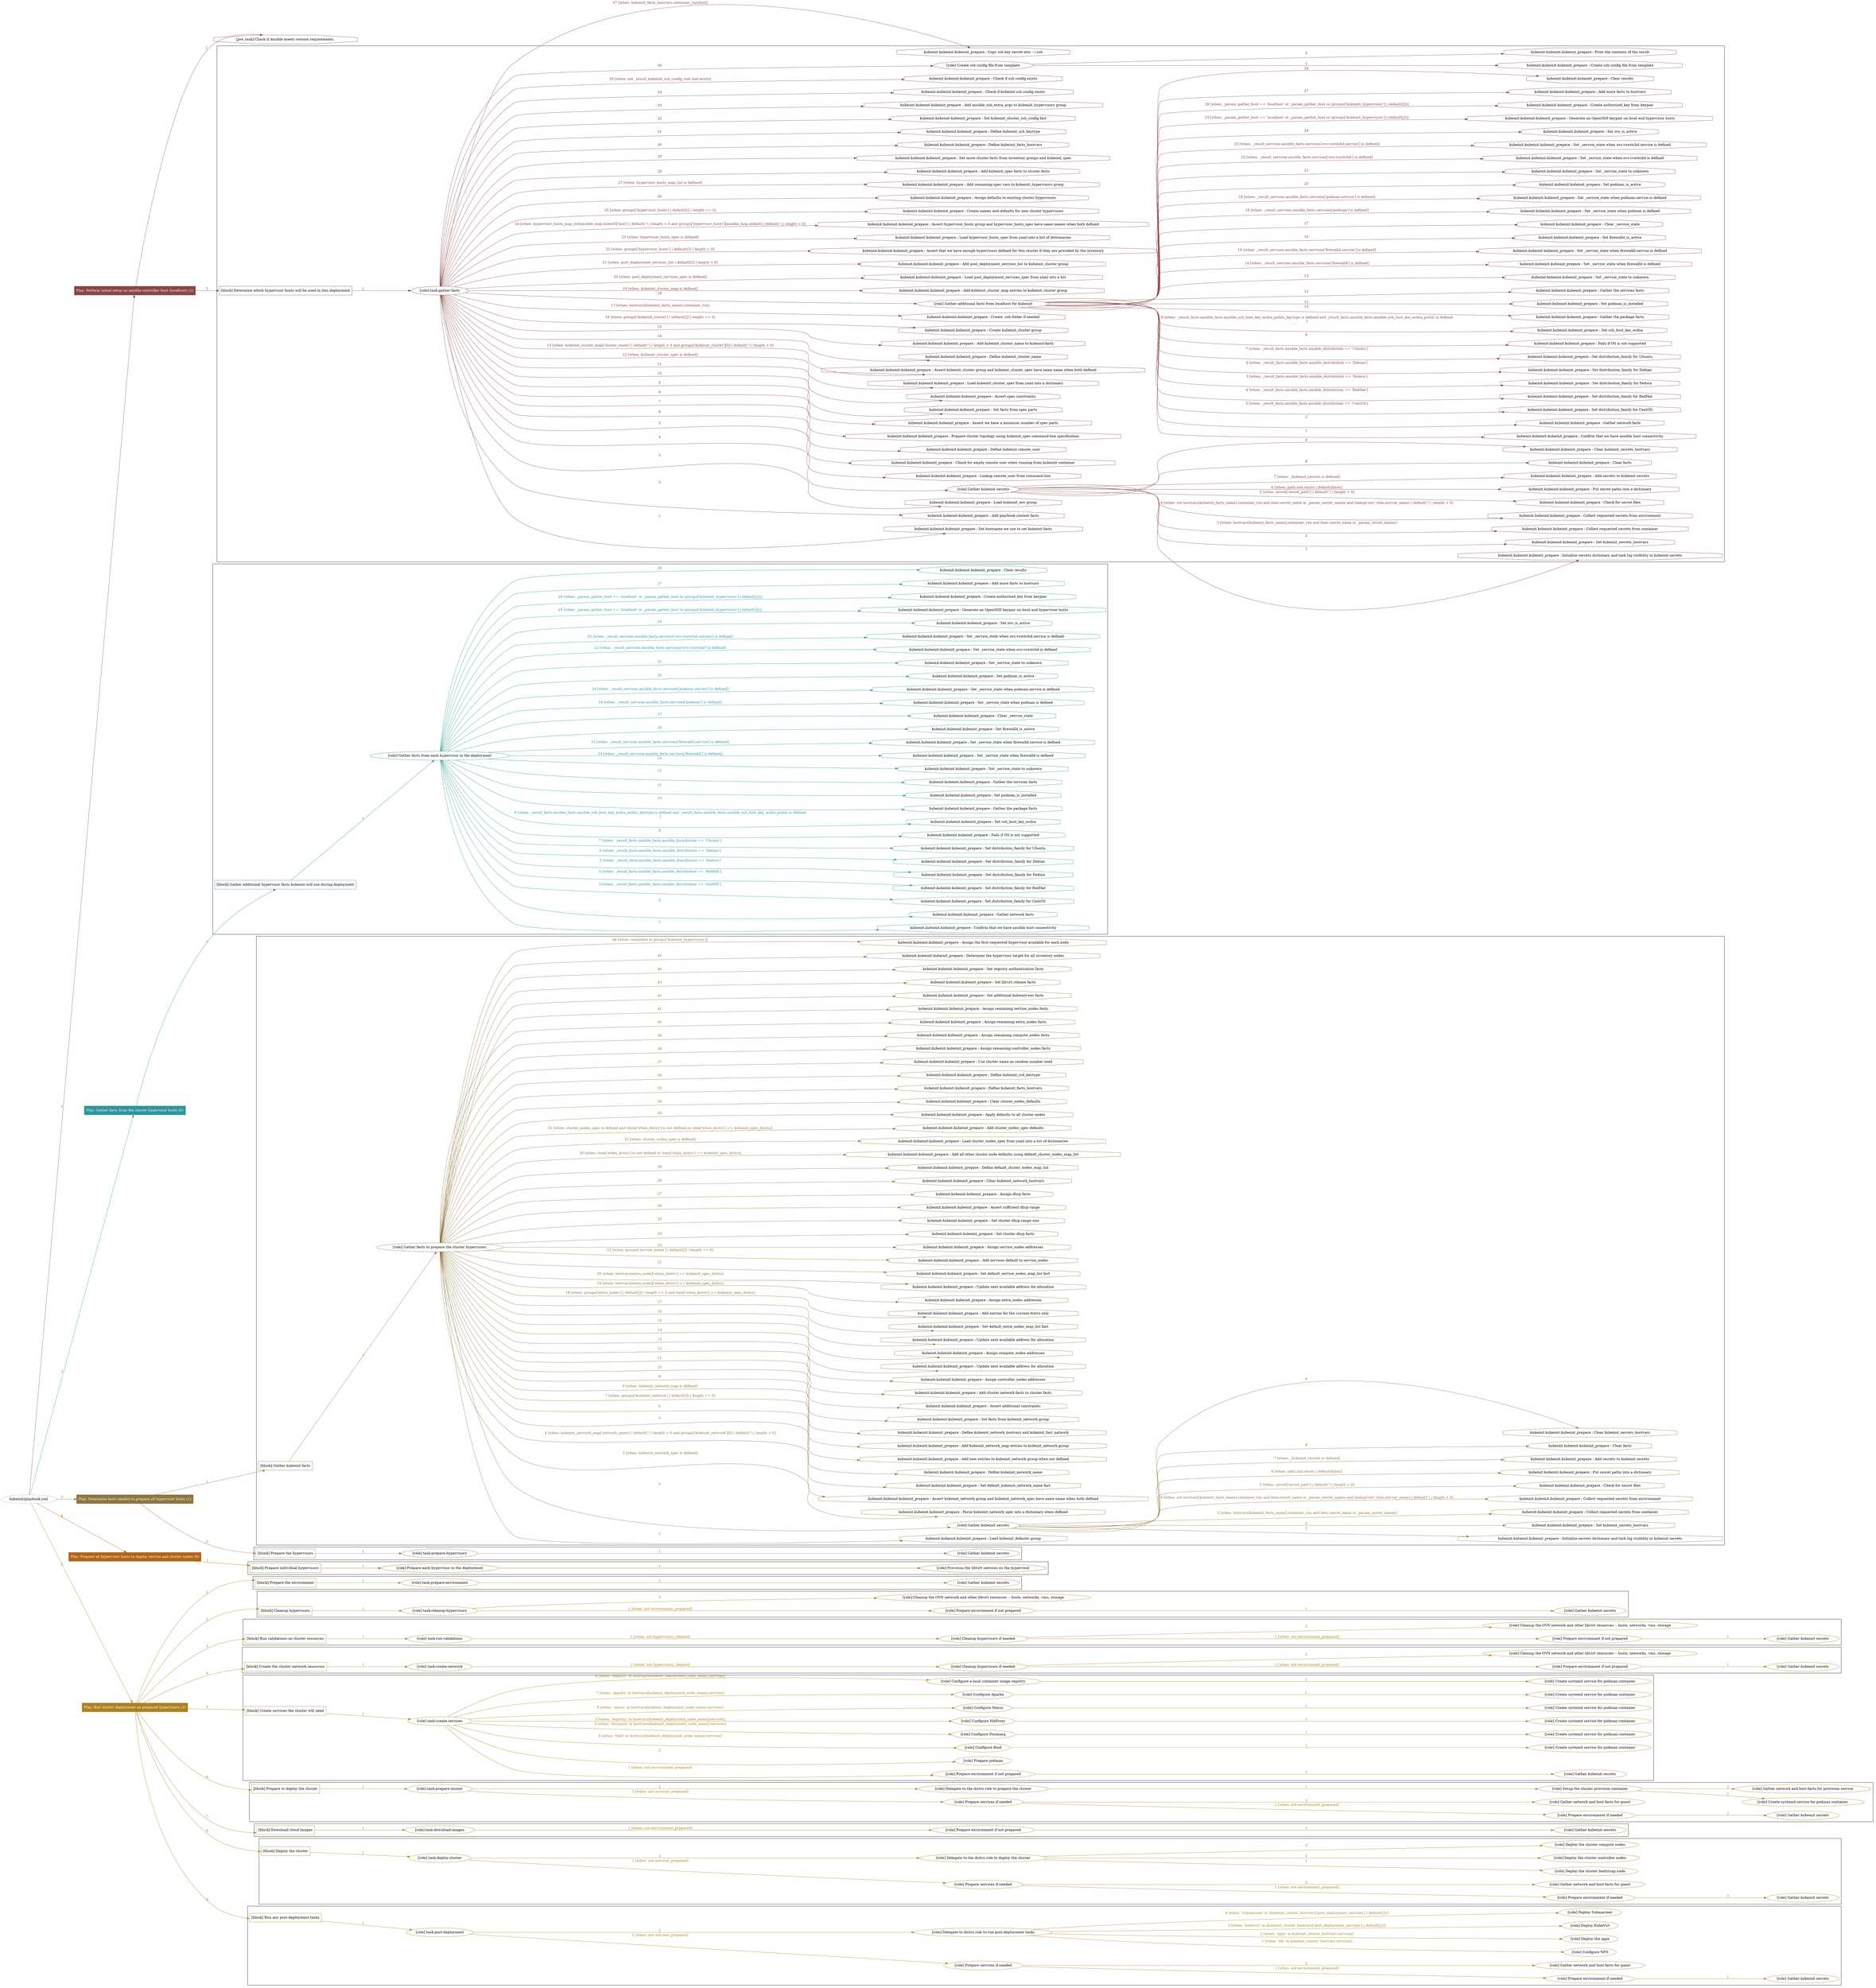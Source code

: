 digraph {
	graph [concentrate=true ordering=in rankdir=LR ratio=fill]
	edge [esep=5 sep=10]
	"kubeinit/playbook.yml" [URL="/home/runner/work/kubeinit/kubeinit/kubeinit/playbook.yml" id=playbook_7e758312 style=dotted]
	"kubeinit/playbook.yml" -> play_d983236b [label="1 " color="#884544" fontcolor="#884544" id=edge_8e8e8991 labeltooltip="1 " tooltip="1 "]
	subgraph "Play: Perform initial setup on ansible-controller host (localhost) (1)" {
		play_d983236b [label="Play: Perform initial setup on ansible-controller host (localhost) (1)" URL="/home/runner/work/kubeinit/kubeinit/kubeinit/playbook.yml" color="#884544" fontcolor="#ffffff" id=play_d983236b shape=box style=filled tooltip=localhost]
		pre_task_7cdd8324 [label="[pre_task] Check if Ansible meets version requirements." URL="/home/runner/work/kubeinit/kubeinit/kubeinit/playbook.yml" color="#884544" id=pre_task_7cdd8324 shape=octagon tooltip="Check if Ansible meets version requirements."]
		play_d983236b -> pre_task_7cdd8324 [label="1 " color="#884544" fontcolor="#884544" id=edge_81828e5d labeltooltip="1 " tooltip="1 "]
		play_d983236b -> block_22e9b2aa [label=2 color="#884544" fontcolor="#884544" id=edge_8cc56e4a labeltooltip=2 tooltip=2]
		subgraph cluster_block_22e9b2aa {
			block_22e9b2aa [label="[block] Determine which hypervisor hosts will be used in this deployment" URL="/home/runner/work/kubeinit/kubeinit/kubeinit/playbook.yml" color="#884544" id=block_22e9b2aa labeltooltip="Determine which hypervisor hosts will be used in this deployment" shape=box tooltip="Determine which hypervisor hosts will be used in this deployment"]
			block_22e9b2aa -> role_4b3e450e [label="1 " color="#884544" fontcolor="#884544" id=edge_c3e92dbd labeltooltip="1 " tooltip="1 "]
			subgraph "task-gather-facts" {
				role_4b3e450e [label="[role] task-gather-facts" URL="/home/runner/work/kubeinit/kubeinit/kubeinit/playbook.yml" color="#884544" id=role_4b3e450e tooltip="task-gather-facts"]
				task_cdabd040 [label="kubeinit.kubeinit.kubeinit_prepare : Set hostname we use to set kubeinit facts" URL="/home/runner/.ansible/collections/ansible_collections/kubeinit/kubeinit/roles/kubeinit_prepare/tasks/build_hypervisors_group.yml" color="#884544" id=task_cdabd040 shape=octagon tooltip="kubeinit.kubeinit.kubeinit_prepare : Set hostname we use to set kubeinit facts"]
				role_4b3e450e -> task_cdabd040 [label="1 " color="#884544" fontcolor="#884544" id=edge_f0715777 labeltooltip="1 " tooltip="1 "]
				task_e206f9eb [label="kubeinit.kubeinit.kubeinit_prepare : Add playbook context facts" URL="/home/runner/.ansible/collections/ansible_collections/kubeinit/kubeinit/roles/kubeinit_prepare/tasks/build_hypervisors_group.yml" color="#884544" id=task_e206f9eb shape=octagon tooltip="kubeinit.kubeinit.kubeinit_prepare : Add playbook context facts"]
				role_4b3e450e -> task_e206f9eb [label="2 " color="#884544" fontcolor="#884544" id=edge_ffcfd73f labeltooltip="2 " tooltip="2 "]
				task_2ea70900 [label="kubeinit.kubeinit.kubeinit_prepare : Load kubeinit_env group" URL="/home/runner/.ansible/collections/ansible_collections/kubeinit/kubeinit/roles/kubeinit_prepare/tasks/build_hypervisors_group.yml" color="#884544" id=task_2ea70900 shape=octagon tooltip="kubeinit.kubeinit.kubeinit_prepare : Load kubeinit_env group"]
				role_4b3e450e -> task_2ea70900 [label="3 " color="#884544" fontcolor="#884544" id=edge_07457a85 labeltooltip="3 " tooltip="3 "]
				role_4b3e450e -> role_109aade6 [label="4 " color="#884544" fontcolor="#884544" id=edge_28203c41 labeltooltip="4 " tooltip="4 "]
				subgraph "Gather kubeinit secrets" {
					role_109aade6 [label="[role] Gather kubeinit secrets" URL="/home/runner/.ansible/collections/ansible_collections/kubeinit/kubeinit/roles/kubeinit_prepare/tasks/build_hypervisors_group.yml" color="#884544" id=role_109aade6 tooltip="Gather kubeinit secrets"]
					task_e5836fe9 [label="kubeinit.kubeinit.kubeinit_prepare : Initialize secrets dictionary and task log visibility in kubeinit secrets" URL="/home/runner/.ansible/collections/ansible_collections/kubeinit/kubeinit/roles/kubeinit_prepare/tasks/gather_kubeinit_secrets.yml" color="#884544" id=task_e5836fe9 shape=octagon tooltip="kubeinit.kubeinit.kubeinit_prepare : Initialize secrets dictionary and task log visibility in kubeinit secrets"]
					role_109aade6 -> task_e5836fe9 [label="1 " color="#884544" fontcolor="#884544" id=edge_2e44272e labeltooltip="1 " tooltip="1 "]
					task_aab60435 [label="kubeinit.kubeinit.kubeinit_prepare : Set kubeinit_secrets_hostvars" URL="/home/runner/.ansible/collections/ansible_collections/kubeinit/kubeinit/roles/kubeinit_prepare/tasks/gather_kubeinit_secrets.yml" color="#884544" id=task_aab60435 shape=octagon tooltip="kubeinit.kubeinit.kubeinit_prepare : Set kubeinit_secrets_hostvars"]
					role_109aade6 -> task_aab60435 [label="2 " color="#884544" fontcolor="#884544" id=edge_3a2af154 labeltooltip="2 " tooltip="2 "]
					task_cd8aef6b [label="kubeinit.kubeinit.kubeinit_prepare : Collect requested secrets from container" URL="/home/runner/.ansible/collections/ansible_collections/kubeinit/kubeinit/roles/kubeinit_prepare/tasks/gather_kubeinit_secrets.yml" color="#884544" id=task_cd8aef6b shape=octagon tooltip="kubeinit.kubeinit.kubeinit_prepare : Collect requested secrets from container"]
					role_109aade6 -> task_cd8aef6b [label="3 [when: hostvars[kubeinit_facts_name].container_run and item.secret_name in _param_secret_names]" color="#884544" fontcolor="#884544" id=edge_29d415ee labeltooltip="3 [when: hostvars[kubeinit_facts_name].container_run and item.secret_name in _param_secret_names]" tooltip="3 [when: hostvars[kubeinit_facts_name].container_run and item.secret_name in _param_secret_names]"]
					task_61eee41e [label="kubeinit.kubeinit.kubeinit_prepare : Collect requested secrets from environment" URL="/home/runner/.ansible/collections/ansible_collections/kubeinit/kubeinit/roles/kubeinit_prepare/tasks/gather_kubeinit_secrets.yml" color="#884544" id=task_61eee41e shape=octagon tooltip="kubeinit.kubeinit.kubeinit_prepare : Collect requested secrets from environment"]
					role_109aade6 -> task_61eee41e [label="4 [when: not hostvars[kubeinit_facts_name].container_run and item.secret_name in _param_secret_names and lookup('env',item.envvar_name) | default('') | length > 0]" color="#884544" fontcolor="#884544" id=edge_da0fa2bd labeltooltip="4 [when: not hostvars[kubeinit_facts_name].container_run and item.secret_name in _param_secret_names and lookup('env',item.envvar_name) | default('') | length > 0]" tooltip="4 [when: not hostvars[kubeinit_facts_name].container_run and item.secret_name in _param_secret_names and lookup('env',item.envvar_name) | default('') | length > 0]"]
					task_711e5e0c [label="kubeinit.kubeinit.kubeinit_prepare : Check for secret files" URL="/home/runner/.ansible/collections/ansible_collections/kubeinit/kubeinit/roles/kubeinit_prepare/tasks/gather_kubeinit_secrets.yml" color="#884544" id=task_711e5e0c shape=octagon tooltip="kubeinit.kubeinit.kubeinit_prepare : Check for secret files"]
					role_109aade6 -> task_711e5e0c [label="5 [when: secret['secret_path'] | default('') | length > 0]" color="#884544" fontcolor="#884544" id=edge_51cfaf1b labeltooltip="5 [when: secret['secret_path'] | default('') | length > 0]" tooltip="5 [when: secret['secret_path'] | default('') | length > 0]"]
					task_68e25ec5 [label="kubeinit.kubeinit.kubeinit_prepare : Put secret paths into a dictionary" URL="/home/runner/.ansible/collections/ansible_collections/kubeinit/kubeinit/roles/kubeinit_prepare/tasks/gather_kubeinit_secrets.yml" color="#884544" id=task_68e25ec5 shape=octagon tooltip="kubeinit.kubeinit.kubeinit_prepare : Put secret paths into a dictionary"]
					role_109aade6 -> task_68e25ec5 [label="6 [when: path.stat.exists | default(false)]" color="#884544" fontcolor="#884544" id=edge_95d8605b labeltooltip="6 [when: path.stat.exists | default(false)]" tooltip="6 [when: path.stat.exists | default(false)]"]
					task_896bc808 [label="kubeinit.kubeinit.kubeinit_prepare : Add secrets to kubeinit secrets" URL="/home/runner/.ansible/collections/ansible_collections/kubeinit/kubeinit/roles/kubeinit_prepare/tasks/gather_kubeinit_secrets.yml" color="#884544" id=task_896bc808 shape=octagon tooltip="kubeinit.kubeinit.kubeinit_prepare : Add secrets to kubeinit secrets"]
					role_109aade6 -> task_896bc808 [label="7 [when: _kubeinit_secrets is defined]" color="#884544" fontcolor="#884544" id=edge_6748f953 labeltooltip="7 [when: _kubeinit_secrets is defined]" tooltip="7 [when: _kubeinit_secrets is defined]"]
					task_0517808b [label="kubeinit.kubeinit.kubeinit_prepare : Clear facts" URL="/home/runner/.ansible/collections/ansible_collections/kubeinit/kubeinit/roles/kubeinit_prepare/tasks/gather_kubeinit_secrets.yml" color="#884544" id=task_0517808b shape=octagon tooltip="kubeinit.kubeinit.kubeinit_prepare : Clear facts"]
					role_109aade6 -> task_0517808b [label="8 " color="#884544" fontcolor="#884544" id=edge_4f47ed7c labeltooltip="8 " tooltip="8 "]
					task_8dede484 [label="kubeinit.kubeinit.kubeinit_prepare : Clear kubeinit_secrets_hostvars" URL="/home/runner/.ansible/collections/ansible_collections/kubeinit/kubeinit/roles/kubeinit_prepare/tasks/gather_kubeinit_secrets.yml" color="#884544" id=task_8dede484 shape=octagon tooltip="kubeinit.kubeinit.kubeinit_prepare : Clear kubeinit_secrets_hostvars"]
					role_109aade6 -> task_8dede484 [label="9 " color="#884544" fontcolor="#884544" id=edge_050d4819 labeltooltip="9 " tooltip="9 "]
				}
				task_dec32bd4 [label="kubeinit.kubeinit.kubeinit_prepare : Lookup remote_user from command-line" URL="/home/runner/.ansible/collections/ansible_collections/kubeinit/kubeinit/roles/kubeinit_prepare/tasks/build_hypervisors_group.yml" color="#884544" id=task_dec32bd4 shape=octagon tooltip="kubeinit.kubeinit.kubeinit_prepare : Lookup remote_user from command-line"]
				role_4b3e450e -> task_dec32bd4 [label="5 " color="#884544" fontcolor="#884544" id=edge_58c726b3 labeltooltip="5 " tooltip="5 "]
				task_665ebfcd [label="kubeinit.kubeinit.kubeinit_prepare : Check for empty remote user when running from kubeinit container" URL="/home/runner/.ansible/collections/ansible_collections/kubeinit/kubeinit/roles/kubeinit_prepare/tasks/build_hypervisors_group.yml" color="#884544" id=task_665ebfcd shape=octagon tooltip="kubeinit.kubeinit.kubeinit_prepare : Check for empty remote user when running from kubeinit container"]
				role_4b3e450e -> task_665ebfcd [label="6 " color="#884544" fontcolor="#884544" id=edge_71324672 labeltooltip="6 " tooltip="6 "]
				task_d1eff297 [label="kubeinit.kubeinit.kubeinit_prepare : Define kubeinit remote_user" URL="/home/runner/.ansible/collections/ansible_collections/kubeinit/kubeinit/roles/kubeinit_prepare/tasks/build_hypervisors_group.yml" color="#884544" id=task_d1eff297 shape=octagon tooltip="kubeinit.kubeinit.kubeinit_prepare : Define kubeinit remote_user"]
				role_4b3e450e -> task_d1eff297 [label="7 " color="#884544" fontcolor="#884544" id=edge_9f745de8 labeltooltip="7 " tooltip="7 "]
				task_08e7e49e [label="kubeinit.kubeinit.kubeinit_prepare : Prepare cluster topology using kubeinit_spec command-line specification" URL="/home/runner/.ansible/collections/ansible_collections/kubeinit/kubeinit/roles/kubeinit_prepare/tasks/build_hypervisors_group.yml" color="#884544" id=task_08e7e49e shape=octagon tooltip="kubeinit.kubeinit.kubeinit_prepare : Prepare cluster topology using kubeinit_spec command-line specification"]
				role_4b3e450e -> task_08e7e49e [label="8 " color="#884544" fontcolor="#884544" id=edge_54b7dd28 labeltooltip="8 " tooltip="8 "]
				task_2f4fd955 [label="kubeinit.kubeinit.kubeinit_prepare : Assert we have a minimum number of spec parts" URL="/home/runner/.ansible/collections/ansible_collections/kubeinit/kubeinit/roles/kubeinit_prepare/tasks/build_hypervisors_group.yml" color="#884544" id=task_2f4fd955 shape=octagon tooltip="kubeinit.kubeinit.kubeinit_prepare : Assert we have a minimum number of spec parts"]
				role_4b3e450e -> task_2f4fd955 [label="9 " color="#884544" fontcolor="#884544" id=edge_3a130f1e labeltooltip="9 " tooltip="9 "]
				task_e05c167e [label="kubeinit.kubeinit.kubeinit_prepare : Set facts from spec parts" URL="/home/runner/.ansible/collections/ansible_collections/kubeinit/kubeinit/roles/kubeinit_prepare/tasks/build_hypervisors_group.yml" color="#884544" id=task_e05c167e shape=octagon tooltip="kubeinit.kubeinit.kubeinit_prepare : Set facts from spec parts"]
				role_4b3e450e -> task_e05c167e [label="10 " color="#884544" fontcolor="#884544" id=edge_21dbcc9c labeltooltip="10 " tooltip="10 "]
				task_a7ee02c8 [label="kubeinit.kubeinit.kubeinit_prepare : Assert spec constraints" URL="/home/runner/.ansible/collections/ansible_collections/kubeinit/kubeinit/roles/kubeinit_prepare/tasks/build_hypervisors_group.yml" color="#884544" id=task_a7ee02c8 shape=octagon tooltip="kubeinit.kubeinit.kubeinit_prepare : Assert spec constraints"]
				role_4b3e450e -> task_a7ee02c8 [label="11 " color="#884544" fontcolor="#884544" id=edge_aa3cba59 labeltooltip="11 " tooltip="11 "]
				task_0f79b73c [label="kubeinit.kubeinit.kubeinit_prepare : Load kubeinit_cluster_spec from yaml into a dictionary" URL="/home/runner/.ansible/collections/ansible_collections/kubeinit/kubeinit/roles/kubeinit_prepare/tasks/build_hypervisors_group.yml" color="#884544" id=task_0f79b73c shape=octagon tooltip="kubeinit.kubeinit.kubeinit_prepare : Load kubeinit_cluster_spec from yaml into a dictionary"]
				role_4b3e450e -> task_0f79b73c [label="12 [when: kubeinit_cluster_spec is defined]" color="#884544" fontcolor="#884544" id=edge_41c89027 labeltooltip="12 [when: kubeinit_cluster_spec is defined]" tooltip="12 [when: kubeinit_cluster_spec is defined]"]
				task_93f31a2d [label="kubeinit.kubeinit.kubeinit_prepare : Assert kubeinit_cluster group and kubeinit_cluster_spec have same name when both defined" URL="/home/runner/.ansible/collections/ansible_collections/kubeinit/kubeinit/roles/kubeinit_prepare/tasks/build_hypervisors_group.yml" color="#884544" id=task_93f31a2d shape=octagon tooltip="kubeinit.kubeinit.kubeinit_prepare : Assert kubeinit_cluster group and kubeinit_cluster_spec have same name when both defined"]
				role_4b3e450e -> task_93f31a2d [label="13 [when: kubeinit_cluster_map['cluster_name'] | default('') | length > 0 and groups['kubeinit_cluster'][0] | default('') | length > 0]" color="#884544" fontcolor="#884544" id=edge_d5e7ba91 labeltooltip="13 [when: kubeinit_cluster_map['cluster_name'] | default('') | length > 0 and groups['kubeinit_cluster'][0] | default('') | length > 0]" tooltip="13 [when: kubeinit_cluster_map['cluster_name'] | default('') | length > 0 and groups['kubeinit_cluster'][0] | default('') | length > 0]"]
				task_80ece9ed [label="kubeinit.kubeinit.kubeinit_prepare : Define kubeinit_cluster_name" URL="/home/runner/.ansible/collections/ansible_collections/kubeinit/kubeinit/roles/kubeinit_prepare/tasks/build_hypervisors_group.yml" color="#884544" id=task_80ece9ed shape=octagon tooltip="kubeinit.kubeinit.kubeinit_prepare : Define kubeinit_cluster_name"]
				role_4b3e450e -> task_80ece9ed [label="14 " color="#884544" fontcolor="#884544" id=edge_b34b87a5 labeltooltip="14 " tooltip="14 "]
				task_4ab5da76 [label="kubeinit.kubeinit.kubeinit_prepare : Add kubeinit_cluster_name to kubeinit-facts" URL="/home/runner/.ansible/collections/ansible_collections/kubeinit/kubeinit/roles/kubeinit_prepare/tasks/build_hypervisors_group.yml" color="#884544" id=task_4ab5da76 shape=octagon tooltip="kubeinit.kubeinit.kubeinit_prepare : Add kubeinit_cluster_name to kubeinit-facts"]
				role_4b3e450e -> task_4ab5da76 [label="15 " color="#884544" fontcolor="#884544" id=edge_d70e147c labeltooltip="15 " tooltip="15 "]
				task_91e3eef9 [label="kubeinit.kubeinit.kubeinit_prepare : Create kubeinit_cluster group" URL="/home/runner/.ansible/collections/ansible_collections/kubeinit/kubeinit/roles/kubeinit_prepare/tasks/build_hypervisors_group.yml" color="#884544" id=task_91e3eef9 shape=octagon tooltip="kubeinit.kubeinit.kubeinit_prepare : Create kubeinit_cluster group"]
				role_4b3e450e -> task_91e3eef9 [label="16 [when: groups['kubeinit_cluster'] | default([]) | length == 0]" color="#884544" fontcolor="#884544" id=edge_9cd92d6c labeltooltip="16 [when: groups['kubeinit_cluster'] | default([]) | length == 0]" tooltip="16 [when: groups['kubeinit_cluster'] | default([]) | length == 0]"]
				task_b29925b0 [label="kubeinit.kubeinit.kubeinit_prepare : Create .ssh folder if needed" URL="/home/runner/.ansible/collections/ansible_collections/kubeinit/kubeinit/roles/kubeinit_prepare/tasks/build_hypervisors_group.yml" color="#884544" id=task_b29925b0 shape=octagon tooltip="kubeinit.kubeinit.kubeinit_prepare : Create .ssh folder if needed"]
				role_4b3e450e -> task_b29925b0 [label="17 [when: hostvars[kubeinit_facts_name].container_run]" color="#884544" fontcolor="#884544" id=edge_40dda6c9 labeltooltip="17 [when: hostvars[kubeinit_facts_name].container_run]" tooltip="17 [when: hostvars[kubeinit_facts_name].container_run]"]
				role_4b3e450e -> role_3ba31ed7 [label="18 " color="#884544" fontcolor="#884544" id=edge_47673264 labeltooltip="18 " tooltip="18 "]
				subgraph "Gather additional facts from localhost for kubeinit" {
					role_3ba31ed7 [label="[role] Gather additional facts from localhost for kubeinit" URL="/home/runner/.ansible/collections/ansible_collections/kubeinit/kubeinit/roles/kubeinit_prepare/tasks/build_hypervisors_group.yml" color="#884544" id=role_3ba31ed7 tooltip="Gather additional facts from localhost for kubeinit"]
					task_4b944420 [label="kubeinit.kubeinit.kubeinit_prepare : Confirm that we have ansible host connectivity" URL="/home/runner/.ansible/collections/ansible_collections/kubeinit/kubeinit/roles/kubeinit_prepare/tasks/gather_host_facts.yml" color="#884544" id=task_4b944420 shape=octagon tooltip="kubeinit.kubeinit.kubeinit_prepare : Confirm that we have ansible host connectivity"]
					role_3ba31ed7 -> task_4b944420 [label="1 " color="#884544" fontcolor="#884544" id=edge_ac0cfba4 labeltooltip="1 " tooltip="1 "]
					task_91d4d656 [label="kubeinit.kubeinit.kubeinit_prepare : Gather network facts" URL="/home/runner/.ansible/collections/ansible_collections/kubeinit/kubeinit/roles/kubeinit_prepare/tasks/gather_host_facts.yml" color="#884544" id=task_91d4d656 shape=octagon tooltip="kubeinit.kubeinit.kubeinit_prepare : Gather network facts"]
					role_3ba31ed7 -> task_91d4d656 [label="2 " color="#884544" fontcolor="#884544" id=edge_f5c041c3 labeltooltip="2 " tooltip="2 "]
					task_30ae499f [label="kubeinit.kubeinit.kubeinit_prepare : Set distribution_family for CentOS" URL="/home/runner/.ansible/collections/ansible_collections/kubeinit/kubeinit/roles/kubeinit_prepare/tasks/gather_host_facts.yml" color="#884544" id=task_30ae499f shape=octagon tooltip="kubeinit.kubeinit.kubeinit_prepare : Set distribution_family for CentOS"]
					role_3ba31ed7 -> task_30ae499f [label="3 [when: _result_facts.ansible_facts.ansible_distribution == 'CentOS']" color="#884544" fontcolor="#884544" id=edge_0fb0e081 labeltooltip="3 [when: _result_facts.ansible_facts.ansible_distribution == 'CentOS']" tooltip="3 [when: _result_facts.ansible_facts.ansible_distribution == 'CentOS']"]
					task_381d54d4 [label="kubeinit.kubeinit.kubeinit_prepare : Set distribution_family for RedHat" URL="/home/runner/.ansible/collections/ansible_collections/kubeinit/kubeinit/roles/kubeinit_prepare/tasks/gather_host_facts.yml" color="#884544" id=task_381d54d4 shape=octagon tooltip="kubeinit.kubeinit.kubeinit_prepare : Set distribution_family for RedHat"]
					role_3ba31ed7 -> task_381d54d4 [label="4 [when: _result_facts.ansible_facts.ansible_distribution == 'RedHat']" color="#884544" fontcolor="#884544" id=edge_a3455dff labeltooltip="4 [when: _result_facts.ansible_facts.ansible_distribution == 'RedHat']" tooltip="4 [when: _result_facts.ansible_facts.ansible_distribution == 'RedHat']"]
					task_69c9b124 [label="kubeinit.kubeinit.kubeinit_prepare : Set distribution_family for Fedora" URL="/home/runner/.ansible/collections/ansible_collections/kubeinit/kubeinit/roles/kubeinit_prepare/tasks/gather_host_facts.yml" color="#884544" id=task_69c9b124 shape=octagon tooltip="kubeinit.kubeinit.kubeinit_prepare : Set distribution_family for Fedora"]
					role_3ba31ed7 -> task_69c9b124 [label="5 [when: _result_facts.ansible_facts.ansible_distribution == 'Fedora']" color="#884544" fontcolor="#884544" id=edge_7e46d272 labeltooltip="5 [when: _result_facts.ansible_facts.ansible_distribution == 'Fedora']" tooltip="5 [when: _result_facts.ansible_facts.ansible_distribution == 'Fedora']"]
					task_b9053493 [label="kubeinit.kubeinit.kubeinit_prepare : Set distribution_family for Debian" URL="/home/runner/.ansible/collections/ansible_collections/kubeinit/kubeinit/roles/kubeinit_prepare/tasks/gather_host_facts.yml" color="#884544" id=task_b9053493 shape=octagon tooltip="kubeinit.kubeinit.kubeinit_prepare : Set distribution_family for Debian"]
					role_3ba31ed7 -> task_b9053493 [label="6 [when: _result_facts.ansible_facts.ansible_distribution == 'Debian']" color="#884544" fontcolor="#884544" id=edge_9abbdc41 labeltooltip="6 [when: _result_facts.ansible_facts.ansible_distribution == 'Debian']" tooltip="6 [when: _result_facts.ansible_facts.ansible_distribution == 'Debian']"]
					task_5a82a70a [label="kubeinit.kubeinit.kubeinit_prepare : Set distribution_family for Ubuntu" URL="/home/runner/.ansible/collections/ansible_collections/kubeinit/kubeinit/roles/kubeinit_prepare/tasks/gather_host_facts.yml" color="#884544" id=task_5a82a70a shape=octagon tooltip="kubeinit.kubeinit.kubeinit_prepare : Set distribution_family for Ubuntu"]
					role_3ba31ed7 -> task_5a82a70a [label="7 [when: _result_facts.ansible_facts.ansible_distribution == 'Ubuntu']" color="#884544" fontcolor="#884544" id=edge_5dcf891e labeltooltip="7 [when: _result_facts.ansible_facts.ansible_distribution == 'Ubuntu']" tooltip="7 [when: _result_facts.ansible_facts.ansible_distribution == 'Ubuntu']"]
					task_519a8ea0 [label="kubeinit.kubeinit.kubeinit_prepare : Fails if OS is not supported" URL="/home/runner/.ansible/collections/ansible_collections/kubeinit/kubeinit/roles/kubeinit_prepare/tasks/gather_host_facts.yml" color="#884544" id=task_519a8ea0 shape=octagon tooltip="kubeinit.kubeinit.kubeinit_prepare : Fails if OS is not supported"]
					role_3ba31ed7 -> task_519a8ea0 [label="8 " color="#884544" fontcolor="#884544" id=edge_333ef4c5 labeltooltip="8 " tooltip="8 "]
					task_39d1ad56 [label="kubeinit.kubeinit.kubeinit_prepare : Set ssh_host_key_ecdsa" URL="/home/runner/.ansible/collections/ansible_collections/kubeinit/kubeinit/roles/kubeinit_prepare/tasks/gather_host_facts.yml" color="#884544" id=task_39d1ad56 shape=octagon tooltip="kubeinit.kubeinit.kubeinit_prepare : Set ssh_host_key_ecdsa"]
					role_3ba31ed7 -> task_39d1ad56 [label="9 [when: _result_facts.ansible_facts.ansible_ssh_host_key_ecdsa_public_keytype is defined and _result_facts.ansible_facts.ansible_ssh_host_key_ecdsa_public is defined
]" color="#884544" fontcolor="#884544" id=edge_fa270c3e labeltooltip="9 [when: _result_facts.ansible_facts.ansible_ssh_host_key_ecdsa_public_keytype is defined and _result_facts.ansible_facts.ansible_ssh_host_key_ecdsa_public is defined
]" tooltip="9 [when: _result_facts.ansible_facts.ansible_ssh_host_key_ecdsa_public_keytype is defined and _result_facts.ansible_facts.ansible_ssh_host_key_ecdsa_public is defined
]"]
					task_fecd948f [label="kubeinit.kubeinit.kubeinit_prepare : Gather the package facts" URL="/home/runner/.ansible/collections/ansible_collections/kubeinit/kubeinit/roles/kubeinit_prepare/tasks/gather_host_facts.yml" color="#884544" id=task_fecd948f shape=octagon tooltip="kubeinit.kubeinit.kubeinit_prepare : Gather the package facts"]
					role_3ba31ed7 -> task_fecd948f [label="10 " color="#884544" fontcolor="#884544" id=edge_d2d549bb labeltooltip="10 " tooltip="10 "]
					task_9506411a [label="kubeinit.kubeinit.kubeinit_prepare : Set podman_is_installed" URL="/home/runner/.ansible/collections/ansible_collections/kubeinit/kubeinit/roles/kubeinit_prepare/tasks/gather_host_facts.yml" color="#884544" id=task_9506411a shape=octagon tooltip="kubeinit.kubeinit.kubeinit_prepare : Set podman_is_installed"]
					role_3ba31ed7 -> task_9506411a [label="11 " color="#884544" fontcolor="#884544" id=edge_d673f30e labeltooltip="11 " tooltip="11 "]
					task_3bb4bd3b [label="kubeinit.kubeinit.kubeinit_prepare : Gather the services facts" URL="/home/runner/.ansible/collections/ansible_collections/kubeinit/kubeinit/roles/kubeinit_prepare/tasks/gather_host_facts.yml" color="#884544" id=task_3bb4bd3b shape=octagon tooltip="kubeinit.kubeinit.kubeinit_prepare : Gather the services facts"]
					role_3ba31ed7 -> task_3bb4bd3b [label="12 " color="#884544" fontcolor="#884544" id=edge_0681d8e8 labeltooltip="12 " tooltip="12 "]
					task_91deb7b1 [label="kubeinit.kubeinit.kubeinit_prepare : Set _service_state to unknown" URL="/home/runner/.ansible/collections/ansible_collections/kubeinit/kubeinit/roles/kubeinit_prepare/tasks/gather_host_facts.yml" color="#884544" id=task_91deb7b1 shape=octagon tooltip="kubeinit.kubeinit.kubeinit_prepare : Set _service_state to unknown"]
					role_3ba31ed7 -> task_91deb7b1 [label="13 " color="#884544" fontcolor="#884544" id=edge_5de49c83 labeltooltip="13 " tooltip="13 "]
					task_304ce506 [label="kubeinit.kubeinit.kubeinit_prepare : Set _service_state when firewalld is defined" URL="/home/runner/.ansible/collections/ansible_collections/kubeinit/kubeinit/roles/kubeinit_prepare/tasks/gather_host_facts.yml" color="#884544" id=task_304ce506 shape=octagon tooltip="kubeinit.kubeinit.kubeinit_prepare : Set _service_state when firewalld is defined"]
					role_3ba31ed7 -> task_304ce506 [label="14 [when: _result_services.ansible_facts.services['firewalld'] is defined]" color="#884544" fontcolor="#884544" id=edge_0fc2c82d labeltooltip="14 [when: _result_services.ansible_facts.services['firewalld'] is defined]" tooltip="14 [when: _result_services.ansible_facts.services['firewalld'] is defined]"]
					task_ec8c77e7 [label="kubeinit.kubeinit.kubeinit_prepare : Set _service_state when firewalld.service is defined" URL="/home/runner/.ansible/collections/ansible_collections/kubeinit/kubeinit/roles/kubeinit_prepare/tasks/gather_host_facts.yml" color="#884544" id=task_ec8c77e7 shape=octagon tooltip="kubeinit.kubeinit.kubeinit_prepare : Set _service_state when firewalld.service is defined"]
					role_3ba31ed7 -> task_ec8c77e7 [label="15 [when: _result_services.ansible_facts.services['firewalld.service'] is defined]" color="#884544" fontcolor="#884544" id=edge_b450252f labeltooltip="15 [when: _result_services.ansible_facts.services['firewalld.service'] is defined]" tooltip="15 [when: _result_services.ansible_facts.services['firewalld.service'] is defined]"]
					task_1d9b2042 [label="kubeinit.kubeinit.kubeinit_prepare : Set firewalld_is_active" URL="/home/runner/.ansible/collections/ansible_collections/kubeinit/kubeinit/roles/kubeinit_prepare/tasks/gather_host_facts.yml" color="#884544" id=task_1d9b2042 shape=octagon tooltip="kubeinit.kubeinit.kubeinit_prepare : Set firewalld_is_active"]
					role_3ba31ed7 -> task_1d9b2042 [label="16 " color="#884544" fontcolor="#884544" id=edge_c3c8f359 labeltooltip="16 " tooltip="16 "]
					task_7d393035 [label="kubeinit.kubeinit.kubeinit_prepare : Clear _service_state" URL="/home/runner/.ansible/collections/ansible_collections/kubeinit/kubeinit/roles/kubeinit_prepare/tasks/gather_host_facts.yml" color="#884544" id=task_7d393035 shape=octagon tooltip="kubeinit.kubeinit.kubeinit_prepare : Clear _service_state"]
					role_3ba31ed7 -> task_7d393035 [label="17 " color="#884544" fontcolor="#884544" id=edge_8a6ace3b labeltooltip="17 " tooltip="17 "]
					task_529a16d3 [label="kubeinit.kubeinit.kubeinit_prepare : Set _service_state when podman is defined" URL="/home/runner/.ansible/collections/ansible_collections/kubeinit/kubeinit/roles/kubeinit_prepare/tasks/gather_host_facts.yml" color="#884544" id=task_529a16d3 shape=octagon tooltip="kubeinit.kubeinit.kubeinit_prepare : Set _service_state when podman is defined"]
					role_3ba31ed7 -> task_529a16d3 [label="18 [when: _result_services.ansible_facts.services['podman'] is defined]" color="#884544" fontcolor="#884544" id=edge_53f1d21c labeltooltip="18 [when: _result_services.ansible_facts.services['podman'] is defined]" tooltip="18 [when: _result_services.ansible_facts.services['podman'] is defined]"]
					task_417db2a1 [label="kubeinit.kubeinit.kubeinit_prepare : Set _service_state when podman.service is defined" URL="/home/runner/.ansible/collections/ansible_collections/kubeinit/kubeinit/roles/kubeinit_prepare/tasks/gather_host_facts.yml" color="#884544" id=task_417db2a1 shape=octagon tooltip="kubeinit.kubeinit.kubeinit_prepare : Set _service_state when podman.service is defined"]
					role_3ba31ed7 -> task_417db2a1 [label="19 [when: _result_services.ansible_facts.services['podman.service'] is defined]" color="#884544" fontcolor="#884544" id=edge_c3b126e6 labeltooltip="19 [when: _result_services.ansible_facts.services['podman.service'] is defined]" tooltip="19 [when: _result_services.ansible_facts.services['podman.service'] is defined]"]
					task_7e907ce4 [label="kubeinit.kubeinit.kubeinit_prepare : Set podman_is_active" URL="/home/runner/.ansible/collections/ansible_collections/kubeinit/kubeinit/roles/kubeinit_prepare/tasks/gather_host_facts.yml" color="#884544" id=task_7e907ce4 shape=octagon tooltip="kubeinit.kubeinit.kubeinit_prepare : Set podman_is_active"]
					role_3ba31ed7 -> task_7e907ce4 [label="20 " color="#884544" fontcolor="#884544" id=edge_31b52768 labeltooltip="20 " tooltip="20 "]
					task_f014538c [label="kubeinit.kubeinit.kubeinit_prepare : Set _service_state to unknown" URL="/home/runner/.ansible/collections/ansible_collections/kubeinit/kubeinit/roles/kubeinit_prepare/tasks/gather_host_facts.yml" color="#884544" id=task_f014538c shape=octagon tooltip="kubeinit.kubeinit.kubeinit_prepare : Set _service_state to unknown"]
					role_3ba31ed7 -> task_f014538c [label="21 " color="#884544" fontcolor="#884544" id=edge_14238219 labeltooltip="21 " tooltip="21 "]
					task_b38fa0e6 [label="kubeinit.kubeinit.kubeinit_prepare : Set _service_state when ovs-vswitchd is defined" URL="/home/runner/.ansible/collections/ansible_collections/kubeinit/kubeinit/roles/kubeinit_prepare/tasks/gather_host_facts.yml" color="#884544" id=task_b38fa0e6 shape=octagon tooltip="kubeinit.kubeinit.kubeinit_prepare : Set _service_state when ovs-vswitchd is defined"]
					role_3ba31ed7 -> task_b38fa0e6 [label="22 [when: _result_services.ansible_facts.services['ovs-vswitchd'] is defined]" color="#884544" fontcolor="#884544" id=edge_e0e70bcc labeltooltip="22 [when: _result_services.ansible_facts.services['ovs-vswitchd'] is defined]" tooltip="22 [when: _result_services.ansible_facts.services['ovs-vswitchd'] is defined]"]
					task_2a1c4097 [label="kubeinit.kubeinit.kubeinit_prepare : Set _service_state when ovs-vswitchd.service is defined" URL="/home/runner/.ansible/collections/ansible_collections/kubeinit/kubeinit/roles/kubeinit_prepare/tasks/gather_host_facts.yml" color="#884544" id=task_2a1c4097 shape=octagon tooltip="kubeinit.kubeinit.kubeinit_prepare : Set _service_state when ovs-vswitchd.service is defined"]
					role_3ba31ed7 -> task_2a1c4097 [label="23 [when: _result_services.ansible_facts.services['ovs-vswitchd.service'] is defined]" color="#884544" fontcolor="#884544" id=edge_195568c2 labeltooltip="23 [when: _result_services.ansible_facts.services['ovs-vswitchd.service'] is defined]" tooltip="23 [when: _result_services.ansible_facts.services['ovs-vswitchd.service'] is defined]"]
					task_5ac94e9f [label="kubeinit.kubeinit.kubeinit_prepare : Set ovs_is_active" URL="/home/runner/.ansible/collections/ansible_collections/kubeinit/kubeinit/roles/kubeinit_prepare/tasks/gather_host_facts.yml" color="#884544" id=task_5ac94e9f shape=octagon tooltip="kubeinit.kubeinit.kubeinit_prepare : Set ovs_is_active"]
					role_3ba31ed7 -> task_5ac94e9f [label="24 " color="#884544" fontcolor="#884544" id=edge_d1137e2f labeltooltip="24 " tooltip="24 "]
					task_b913474b [label="kubeinit.kubeinit.kubeinit_prepare : Generate an OpenSSH keypair on local and hypervisor hosts" URL="/home/runner/.ansible/collections/ansible_collections/kubeinit/kubeinit/roles/kubeinit_prepare/tasks/gather_host_facts.yml" color="#884544" id=task_b913474b shape=octagon tooltip="kubeinit.kubeinit.kubeinit_prepare : Generate an OpenSSH keypair on local and hypervisor hosts"]
					role_3ba31ed7 -> task_b913474b [label="25 [when: _param_gather_host == 'localhost' or _param_gather_host in (groups['kubeinit_hypervisors'] | default([]))]" color="#884544" fontcolor="#884544" id=edge_3ca94271 labeltooltip="25 [when: _param_gather_host == 'localhost' or _param_gather_host in (groups['kubeinit_hypervisors'] | default([]))]" tooltip="25 [when: _param_gather_host == 'localhost' or _param_gather_host in (groups['kubeinit_hypervisors'] | default([]))]"]
					task_a5ba511e [label="kubeinit.kubeinit.kubeinit_prepare : Create authorized_key from keypair" URL="/home/runner/.ansible/collections/ansible_collections/kubeinit/kubeinit/roles/kubeinit_prepare/tasks/gather_host_facts.yml" color="#884544" id=task_a5ba511e shape=octagon tooltip="kubeinit.kubeinit.kubeinit_prepare : Create authorized_key from keypair"]
					role_3ba31ed7 -> task_a5ba511e [label="26 [when: _param_gather_host == 'localhost' or _param_gather_host in (groups['kubeinit_hypervisors'] | default([]))]" color="#884544" fontcolor="#884544" id=edge_193dd8ea labeltooltip="26 [when: _param_gather_host == 'localhost' or _param_gather_host in (groups['kubeinit_hypervisors'] | default([]))]" tooltip="26 [when: _param_gather_host == 'localhost' or _param_gather_host in (groups['kubeinit_hypervisors'] | default([]))]"]
					task_704fd8cd [label="kubeinit.kubeinit.kubeinit_prepare : Add more facts to hostvars" URL="/home/runner/.ansible/collections/ansible_collections/kubeinit/kubeinit/roles/kubeinit_prepare/tasks/gather_host_facts.yml" color="#884544" id=task_704fd8cd shape=octagon tooltip="kubeinit.kubeinit.kubeinit_prepare : Add more facts to hostvars"]
					role_3ba31ed7 -> task_704fd8cd [label="27 " color="#884544" fontcolor="#884544" id=edge_fdbc8d55 labeltooltip="27 " tooltip="27 "]
					task_4ce52125 [label="kubeinit.kubeinit.kubeinit_prepare : Clear results" URL="/home/runner/.ansible/collections/ansible_collections/kubeinit/kubeinit/roles/kubeinit_prepare/tasks/gather_host_facts.yml" color="#884544" id=task_4ce52125 shape=octagon tooltip="kubeinit.kubeinit.kubeinit_prepare : Clear results"]
					role_3ba31ed7 -> task_4ce52125 [label="28 " color="#884544" fontcolor="#884544" id=edge_55ccb423 labeltooltip="28 " tooltip="28 "]
				}
				task_899b06e4 [label="kubeinit.kubeinit.kubeinit_prepare : Add kubeinit_cluster_map entries to kubeinit_cluster group" URL="/home/runner/.ansible/collections/ansible_collections/kubeinit/kubeinit/roles/kubeinit_prepare/tasks/build_hypervisors_group.yml" color="#884544" id=task_899b06e4 shape=octagon tooltip="kubeinit.kubeinit.kubeinit_prepare : Add kubeinit_cluster_map entries to kubeinit_cluster group"]
				role_4b3e450e -> task_899b06e4 [label="19 [when: kubeinit_cluster_map is defined]" color="#884544" fontcolor="#884544" id=edge_d507f55e labeltooltip="19 [when: kubeinit_cluster_map is defined]" tooltip="19 [when: kubeinit_cluster_map is defined]"]
				task_b144a1dc [label="kubeinit.kubeinit.kubeinit_prepare : Load post_deployment_services_spec from yaml into a list" URL="/home/runner/.ansible/collections/ansible_collections/kubeinit/kubeinit/roles/kubeinit_prepare/tasks/build_hypervisors_group.yml" color="#884544" id=task_b144a1dc shape=octagon tooltip="kubeinit.kubeinit.kubeinit_prepare : Load post_deployment_services_spec from yaml into a list"]
				role_4b3e450e -> task_b144a1dc [label="20 [when: post_deployment_services_spec is defined]" color="#884544" fontcolor="#884544" id=edge_d91a7934 labeltooltip="20 [when: post_deployment_services_spec is defined]" tooltip="20 [when: post_deployment_services_spec is defined]"]
				task_06283014 [label="kubeinit.kubeinit.kubeinit_prepare : Add post_deployment_services_list to kubeinit_cluster group" URL="/home/runner/.ansible/collections/ansible_collections/kubeinit/kubeinit/roles/kubeinit_prepare/tasks/build_hypervisors_group.yml" color="#884544" id=task_06283014 shape=octagon tooltip="kubeinit.kubeinit.kubeinit_prepare : Add post_deployment_services_list to kubeinit_cluster group"]
				role_4b3e450e -> task_06283014 [label="21 [when: post_deployment_services_list | default([]) | length > 0]" color="#884544" fontcolor="#884544" id=edge_8206ef10 labeltooltip="21 [when: post_deployment_services_list | default([]) | length > 0]" tooltip="21 [when: post_deployment_services_list | default([]) | length > 0]"]
				task_1c18e567 [label="kubeinit.kubeinit.kubeinit_prepare : Assert that we have enough hypervisors defined for this cluster if they are provided by the inventory" URL="/home/runner/.ansible/collections/ansible_collections/kubeinit/kubeinit/roles/kubeinit_prepare/tasks/build_hypervisors_group.yml" color="#884544" id=task_1c18e567 shape=octagon tooltip="kubeinit.kubeinit.kubeinit_prepare : Assert that we have enough hypervisors defined for this cluster if they are provided by the inventory"]
				role_4b3e450e -> task_1c18e567 [label="22 [when: groups['hypervisor_hosts'] | default([]) | length > 0]" color="#884544" fontcolor="#884544" id=edge_21e38aec labeltooltip="22 [when: groups['hypervisor_hosts'] | default([]) | length > 0]" tooltip="22 [when: groups['hypervisor_hosts'] | default([]) | length > 0]"]
				task_0b3624fd [label="kubeinit.kubeinit.kubeinit_prepare : Load hypervisor_hosts_spec from yaml into a list of dictionaries" URL="/home/runner/.ansible/collections/ansible_collections/kubeinit/kubeinit/roles/kubeinit_prepare/tasks/build_hypervisors_group.yml" color="#884544" id=task_0b3624fd shape=octagon tooltip="kubeinit.kubeinit.kubeinit_prepare : Load hypervisor_hosts_spec from yaml into a list of dictionaries"]
				role_4b3e450e -> task_0b3624fd [label="23 [when: hypervisor_hosts_spec is defined]" color="#884544" fontcolor="#884544" id=edge_b4759b3f labeltooltip="23 [when: hypervisor_hosts_spec is defined]" tooltip="23 [when: hypervisor_hosts_spec is defined]"]
				task_a4caab7e [label="kubeinit.kubeinit.kubeinit_prepare : Assert hypervisor_hosts group and hypervisor_hosts_spec have same names when both defined" URL="/home/runner/.ansible/collections/ansible_collections/kubeinit/kubeinit/roles/kubeinit_prepare/tasks/build_hypervisors_group.yml" color="#884544" id=task_a4caab7e shape=octagon tooltip="kubeinit.kubeinit.kubeinit_prepare : Assert hypervisor_hosts group and hypervisor_hosts_spec have same names when both defined"]
				role_4b3e450e -> task_a4caab7e [label="24 [when: hypervisor_hosts_map_list[ansible_loop.index0]['host'] | default('') | length > 0 and groups['hypervisor_hosts'][ansible_loop.index0] | default('') | length > 0]" color="#884544" fontcolor="#884544" id=edge_d938591d labeltooltip="24 [when: hypervisor_hosts_map_list[ansible_loop.index0]['host'] | default('') | length > 0 and groups['hypervisor_hosts'][ansible_loop.index0] | default('') | length > 0]" tooltip="24 [when: hypervisor_hosts_map_list[ansible_loop.index0]['host'] | default('') | length > 0 and groups['hypervisor_hosts'][ansible_loop.index0] | default('') | length > 0]"]
				task_da92d2ee [label="kubeinit.kubeinit.kubeinit_prepare : Create names and defaults for new cluster hypervisors" URL="/home/runner/.ansible/collections/ansible_collections/kubeinit/kubeinit/roles/kubeinit_prepare/tasks/build_hypervisors_group.yml" color="#884544" id=task_da92d2ee shape=octagon tooltip="kubeinit.kubeinit.kubeinit_prepare : Create names and defaults for new cluster hypervisors"]
				role_4b3e450e -> task_da92d2ee [label="25 [when: groups['hypervisor_hosts'] | default([]) | length == 0]" color="#884544" fontcolor="#884544" id=edge_5084d441 labeltooltip="25 [when: groups['hypervisor_hosts'] | default([]) | length == 0]" tooltip="25 [when: groups['hypervisor_hosts'] | default([]) | length == 0]"]
				task_a96bc4a8 [label="kubeinit.kubeinit.kubeinit_prepare : Assign defaults to existing cluster hypervisors" URL="/home/runner/.ansible/collections/ansible_collections/kubeinit/kubeinit/roles/kubeinit_prepare/tasks/build_hypervisors_group.yml" color="#884544" id=task_a96bc4a8 shape=octagon tooltip="kubeinit.kubeinit.kubeinit_prepare : Assign defaults to existing cluster hypervisors"]
				role_4b3e450e -> task_a96bc4a8 [label="26 " color="#884544" fontcolor="#884544" id=edge_37cd21f7 labeltooltip="26 " tooltip="26 "]
				task_7233f4e8 [label="kubeinit.kubeinit.kubeinit_prepare : Add remaining spec vars to kubeinit_hypervisors group" URL="/home/runner/.ansible/collections/ansible_collections/kubeinit/kubeinit/roles/kubeinit_prepare/tasks/build_hypervisors_group.yml" color="#884544" id=task_7233f4e8 shape=octagon tooltip="kubeinit.kubeinit.kubeinit_prepare : Add remaining spec vars to kubeinit_hypervisors group"]
				role_4b3e450e -> task_7233f4e8 [label="27 [when: hypervisor_hosts_map_list is defined]" color="#884544" fontcolor="#884544" id=edge_ab9e305a labeltooltip="27 [when: hypervisor_hosts_map_list is defined]" tooltip="27 [when: hypervisor_hosts_map_list is defined]"]
				task_b525b21a [label="kubeinit.kubeinit.kubeinit_prepare : Add kubeinit_spec facts to cluster facts" URL="/home/runner/.ansible/collections/ansible_collections/kubeinit/kubeinit/roles/kubeinit_prepare/tasks/build_hypervisors_group.yml" color="#884544" id=task_b525b21a shape=octagon tooltip="kubeinit.kubeinit.kubeinit_prepare : Add kubeinit_spec facts to cluster facts"]
				role_4b3e450e -> task_b525b21a [label="28 " color="#884544" fontcolor="#884544" id=edge_c0430eda labeltooltip="28 " tooltip="28 "]
				task_9af17d90 [label="kubeinit.kubeinit.kubeinit_prepare : Set more cluster facts from inventory groups and kubeinit_spec" URL="/home/runner/.ansible/collections/ansible_collections/kubeinit/kubeinit/roles/kubeinit_prepare/tasks/build_hypervisors_group.yml" color="#884544" id=task_9af17d90 shape=octagon tooltip="kubeinit.kubeinit.kubeinit_prepare : Set more cluster facts from inventory groups and kubeinit_spec"]
				role_4b3e450e -> task_9af17d90 [label="29 " color="#884544" fontcolor="#884544" id=edge_f06cdc9e labeltooltip="29 " tooltip="29 "]
				task_2daffc5a [label="kubeinit.kubeinit.kubeinit_prepare : Define kubeinit_facts_hostvars" URL="/home/runner/.ansible/collections/ansible_collections/kubeinit/kubeinit/roles/kubeinit_prepare/tasks/build_hypervisors_group.yml" color="#884544" id=task_2daffc5a shape=octagon tooltip="kubeinit.kubeinit.kubeinit_prepare : Define kubeinit_facts_hostvars"]
				role_4b3e450e -> task_2daffc5a [label="30 " color="#884544" fontcolor="#884544" id=edge_dd80a140 labeltooltip="30 " tooltip="30 "]
				task_681508d1 [label="kubeinit.kubeinit.kubeinit_prepare : Define kubeinit_ssh_keytype" URL="/home/runner/.ansible/collections/ansible_collections/kubeinit/kubeinit/roles/kubeinit_prepare/tasks/build_hypervisors_group.yml" color="#884544" id=task_681508d1 shape=octagon tooltip="kubeinit.kubeinit.kubeinit_prepare : Define kubeinit_ssh_keytype"]
				role_4b3e450e -> task_681508d1 [label="31 " color="#884544" fontcolor="#884544" id=edge_f4d2cc34 labeltooltip="31 " tooltip="31 "]
				task_53843303 [label="kubeinit.kubeinit.kubeinit_prepare : Set kubeinit_cluster_ssh_config fact" URL="/home/runner/.ansible/collections/ansible_collections/kubeinit/kubeinit/roles/kubeinit_prepare/tasks/build_hypervisors_group.yml" color="#884544" id=task_53843303 shape=octagon tooltip="kubeinit.kubeinit.kubeinit_prepare : Set kubeinit_cluster_ssh_config fact"]
				role_4b3e450e -> task_53843303 [label="32 " color="#884544" fontcolor="#884544" id=edge_a8e2c775 labeltooltip="32 " tooltip="32 "]
				task_bea122a6 [label="kubeinit.kubeinit.kubeinit_prepare : Add ansible_ssh_extra_args to kubeinit_hypervisors group" URL="/home/runner/.ansible/collections/ansible_collections/kubeinit/kubeinit/roles/kubeinit_prepare/tasks/build_hypervisors_group.yml" color="#884544" id=task_bea122a6 shape=octagon tooltip="kubeinit.kubeinit.kubeinit_prepare : Add ansible_ssh_extra_args to kubeinit_hypervisors group"]
				role_4b3e450e -> task_bea122a6 [label="33 " color="#884544" fontcolor="#884544" id=edge_4231ccd4 labeltooltip="33 " tooltip="33 "]
				task_3c806c82 [label="kubeinit.kubeinit.kubeinit_prepare : Check if kubeinit ssh config exists" URL="/home/runner/.ansible/collections/ansible_collections/kubeinit/kubeinit/roles/kubeinit_prepare/tasks/build_hypervisors_group.yml" color="#884544" id=task_3c806c82 shape=octagon tooltip="kubeinit.kubeinit.kubeinit_prepare : Check if kubeinit ssh config exists"]
				role_4b3e450e -> task_3c806c82 [label="34 " color="#884544" fontcolor="#884544" id=edge_51721b99 labeltooltip="34 " tooltip="34 "]
				task_e51feada [label="kubeinit.kubeinit.kubeinit_prepare : Check if ssh config exists" URL="/home/runner/.ansible/collections/ansible_collections/kubeinit/kubeinit/roles/kubeinit_prepare/tasks/build_hypervisors_group.yml" color="#884544" id=task_e51feada shape=octagon tooltip="kubeinit.kubeinit.kubeinit_prepare : Check if ssh config exists"]
				role_4b3e450e -> task_e51feada [label="35 [when: not _result_kubeinit_ssh_config_stat.stat.exists]" color="#884544" fontcolor="#884544" id=edge_514ed7a4 labeltooltip="35 [when: not _result_kubeinit_ssh_config_stat.stat.exists]" tooltip="35 [when: not _result_kubeinit_ssh_config_stat.stat.exists]"]
				role_4b3e450e -> role_cb7b8631 [label="36 " color="#884544" fontcolor="#884544" id=edge_51694daf labeltooltip="36 " tooltip="36 "]
				subgraph "Create ssh config file from template" {
					role_cb7b8631 [label="[role] Create ssh config file from template" URL="/home/runner/.ansible/collections/ansible_collections/kubeinit/kubeinit/roles/kubeinit_prepare/tasks/build_hypervisors_group.yml" color="#884544" id=role_cb7b8631 tooltip="Create ssh config file from template"]
					task_940263e6 [label="kubeinit.kubeinit.kubeinit_prepare : Create ssh config file from template" URL="/home/runner/.ansible/collections/ansible_collections/kubeinit/kubeinit/roles/kubeinit_prepare/tasks/create_host_ssh_config.yml" color="#884544" id=task_940263e6 shape=octagon tooltip="kubeinit.kubeinit.kubeinit_prepare : Create ssh config file from template"]
					role_cb7b8631 -> task_940263e6 [label="1 " color="#884544" fontcolor="#884544" id=edge_a91655c9 labeltooltip="1 " tooltip="1 "]
					task_c7590e11 [label="kubeinit.kubeinit.kubeinit_prepare : Print the contents of the result" URL="/home/runner/.ansible/collections/ansible_collections/kubeinit/kubeinit/roles/kubeinit_prepare/tasks/create_host_ssh_config.yml" color="#884544" id=task_c7590e11 shape=octagon tooltip="kubeinit.kubeinit.kubeinit_prepare : Print the contents of the result"]
					role_cb7b8631 -> task_c7590e11 [label="2 " color="#884544" fontcolor="#884544" id=edge_757f7af8 labeltooltip="2 " tooltip="2 "]
				}
				task_649326b0 [label="kubeinit.kubeinit.kubeinit_prepare : Copy ssh key secret into ~/.ssh" URL="/home/runner/.ansible/collections/ansible_collections/kubeinit/kubeinit/roles/kubeinit_prepare/tasks/build_hypervisors_group.yml" color="#884544" id=task_649326b0 shape=octagon tooltip="kubeinit.kubeinit.kubeinit_prepare : Copy ssh key secret into ~/.ssh"]
				role_4b3e450e -> task_649326b0 [label="37 [when: kubeinit_facts_hostvars.container_run|bool]" color="#884544" fontcolor="#884544" id=edge_387764d4 labeltooltip="37 [when: kubeinit_facts_hostvars.container_run|bool]" tooltip="37 [when: kubeinit_facts_hostvars.container_run|bool]"]
			}
		}
	}
	"kubeinit/playbook.yml" -> play_ba2e1034 [label="2 " color="#2e949e" fontcolor="#2e949e" id=edge_149040bd labeltooltip="2 " tooltip="2 "]
	subgraph "Play: Gather facts from the cluster hypervisor hosts (0)" {
		play_ba2e1034 [label="Play: Gather facts from the cluster hypervisor hosts (0)" URL="/home/runner/work/kubeinit/kubeinit/kubeinit/playbook.yml" color="#2e949e" fontcolor="#ffffff" id=play_ba2e1034 shape=box style=filled tooltip="Play: Gather facts from the cluster hypervisor hosts (0)"]
		play_ba2e1034 -> block_397e5b33 [label=1 color="#2e949e" fontcolor="#2e949e" id=edge_69189166 labeltooltip=1 tooltip=1]
		subgraph cluster_block_397e5b33 {
			block_397e5b33 [label="[block] Gather additional hypervisor facts kubeinit will use during deployment" URL="/home/runner/work/kubeinit/kubeinit/kubeinit/playbook.yml" color="#2e949e" id=block_397e5b33 labeltooltip="Gather additional hypervisor facts kubeinit will use during deployment" shape=box tooltip="Gather additional hypervisor facts kubeinit will use during deployment"]
			block_397e5b33 -> role_24c97552 [label="1 " color="#2e949e" fontcolor="#2e949e" id=edge_082bc922 labeltooltip="1 " tooltip="1 "]
			subgraph "Gather facts from each hypervisor in the deployment" {
				role_24c97552 [label="[role] Gather facts from each hypervisor in the deployment" URL="/home/runner/work/kubeinit/kubeinit/kubeinit/playbook.yml" color="#2e949e" id=role_24c97552 tooltip="Gather facts from each hypervisor in the deployment"]
				task_5df75353 [label="kubeinit.kubeinit.kubeinit_prepare : Confirm that we have ansible host connectivity" URL="/home/runner/.ansible/collections/ansible_collections/kubeinit/kubeinit/roles/kubeinit_prepare/tasks/gather_host_facts.yml" color="#2e949e" id=task_5df75353 shape=octagon tooltip="kubeinit.kubeinit.kubeinit_prepare : Confirm that we have ansible host connectivity"]
				role_24c97552 -> task_5df75353 [label="1 " color="#2e949e" fontcolor="#2e949e" id=edge_1cbbd535 labeltooltip="1 " tooltip="1 "]
				task_8098d3f8 [label="kubeinit.kubeinit.kubeinit_prepare : Gather network facts" URL="/home/runner/.ansible/collections/ansible_collections/kubeinit/kubeinit/roles/kubeinit_prepare/tasks/gather_host_facts.yml" color="#2e949e" id=task_8098d3f8 shape=octagon tooltip="kubeinit.kubeinit.kubeinit_prepare : Gather network facts"]
				role_24c97552 -> task_8098d3f8 [label="2 " color="#2e949e" fontcolor="#2e949e" id=edge_55cccc9f labeltooltip="2 " tooltip="2 "]
				task_9cf95084 [label="kubeinit.kubeinit.kubeinit_prepare : Set distribution_family for CentOS" URL="/home/runner/.ansible/collections/ansible_collections/kubeinit/kubeinit/roles/kubeinit_prepare/tasks/gather_host_facts.yml" color="#2e949e" id=task_9cf95084 shape=octagon tooltip="kubeinit.kubeinit.kubeinit_prepare : Set distribution_family for CentOS"]
				role_24c97552 -> task_9cf95084 [label="3 [when: _result_facts.ansible_facts.ansible_distribution == 'CentOS']" color="#2e949e" fontcolor="#2e949e" id=edge_53a60d67 labeltooltip="3 [when: _result_facts.ansible_facts.ansible_distribution == 'CentOS']" tooltip="3 [when: _result_facts.ansible_facts.ansible_distribution == 'CentOS']"]
				task_eb9b4aa9 [label="kubeinit.kubeinit.kubeinit_prepare : Set distribution_family for RedHat" URL="/home/runner/.ansible/collections/ansible_collections/kubeinit/kubeinit/roles/kubeinit_prepare/tasks/gather_host_facts.yml" color="#2e949e" id=task_eb9b4aa9 shape=octagon tooltip="kubeinit.kubeinit.kubeinit_prepare : Set distribution_family for RedHat"]
				role_24c97552 -> task_eb9b4aa9 [label="4 [when: _result_facts.ansible_facts.ansible_distribution == 'RedHat']" color="#2e949e" fontcolor="#2e949e" id=edge_3dae217d labeltooltip="4 [when: _result_facts.ansible_facts.ansible_distribution == 'RedHat']" tooltip="4 [when: _result_facts.ansible_facts.ansible_distribution == 'RedHat']"]
				task_d6a84c4b [label="kubeinit.kubeinit.kubeinit_prepare : Set distribution_family for Fedora" URL="/home/runner/.ansible/collections/ansible_collections/kubeinit/kubeinit/roles/kubeinit_prepare/tasks/gather_host_facts.yml" color="#2e949e" id=task_d6a84c4b shape=octagon tooltip="kubeinit.kubeinit.kubeinit_prepare : Set distribution_family for Fedora"]
				role_24c97552 -> task_d6a84c4b [label="5 [when: _result_facts.ansible_facts.ansible_distribution == 'Fedora']" color="#2e949e" fontcolor="#2e949e" id=edge_92e30416 labeltooltip="5 [when: _result_facts.ansible_facts.ansible_distribution == 'Fedora']" tooltip="5 [when: _result_facts.ansible_facts.ansible_distribution == 'Fedora']"]
				task_34720902 [label="kubeinit.kubeinit.kubeinit_prepare : Set distribution_family for Debian" URL="/home/runner/.ansible/collections/ansible_collections/kubeinit/kubeinit/roles/kubeinit_prepare/tasks/gather_host_facts.yml" color="#2e949e" id=task_34720902 shape=octagon tooltip="kubeinit.kubeinit.kubeinit_prepare : Set distribution_family for Debian"]
				role_24c97552 -> task_34720902 [label="6 [when: _result_facts.ansible_facts.ansible_distribution == 'Debian']" color="#2e949e" fontcolor="#2e949e" id=edge_d93258a9 labeltooltip="6 [when: _result_facts.ansible_facts.ansible_distribution == 'Debian']" tooltip="6 [when: _result_facts.ansible_facts.ansible_distribution == 'Debian']"]
				task_1c983e25 [label="kubeinit.kubeinit.kubeinit_prepare : Set distribution_family for Ubuntu" URL="/home/runner/.ansible/collections/ansible_collections/kubeinit/kubeinit/roles/kubeinit_prepare/tasks/gather_host_facts.yml" color="#2e949e" id=task_1c983e25 shape=octagon tooltip="kubeinit.kubeinit.kubeinit_prepare : Set distribution_family for Ubuntu"]
				role_24c97552 -> task_1c983e25 [label="7 [when: _result_facts.ansible_facts.ansible_distribution == 'Ubuntu']" color="#2e949e" fontcolor="#2e949e" id=edge_ba6a5708 labeltooltip="7 [when: _result_facts.ansible_facts.ansible_distribution == 'Ubuntu']" tooltip="7 [when: _result_facts.ansible_facts.ansible_distribution == 'Ubuntu']"]
				task_dd19951c [label="kubeinit.kubeinit.kubeinit_prepare : Fails if OS is not supported" URL="/home/runner/.ansible/collections/ansible_collections/kubeinit/kubeinit/roles/kubeinit_prepare/tasks/gather_host_facts.yml" color="#2e949e" id=task_dd19951c shape=octagon tooltip="kubeinit.kubeinit.kubeinit_prepare : Fails if OS is not supported"]
				role_24c97552 -> task_dd19951c [label="8 " color="#2e949e" fontcolor="#2e949e" id=edge_20edbaf5 labeltooltip="8 " tooltip="8 "]
				task_5eb25baa [label="kubeinit.kubeinit.kubeinit_prepare : Set ssh_host_key_ecdsa" URL="/home/runner/.ansible/collections/ansible_collections/kubeinit/kubeinit/roles/kubeinit_prepare/tasks/gather_host_facts.yml" color="#2e949e" id=task_5eb25baa shape=octagon tooltip="kubeinit.kubeinit.kubeinit_prepare : Set ssh_host_key_ecdsa"]
				role_24c97552 -> task_5eb25baa [label="9 [when: _result_facts.ansible_facts.ansible_ssh_host_key_ecdsa_public_keytype is defined and _result_facts.ansible_facts.ansible_ssh_host_key_ecdsa_public is defined
]" color="#2e949e" fontcolor="#2e949e" id=edge_6eff4b4d labeltooltip="9 [when: _result_facts.ansible_facts.ansible_ssh_host_key_ecdsa_public_keytype is defined and _result_facts.ansible_facts.ansible_ssh_host_key_ecdsa_public is defined
]" tooltip="9 [when: _result_facts.ansible_facts.ansible_ssh_host_key_ecdsa_public_keytype is defined and _result_facts.ansible_facts.ansible_ssh_host_key_ecdsa_public is defined
]"]
				task_70617fed [label="kubeinit.kubeinit.kubeinit_prepare : Gather the package facts" URL="/home/runner/.ansible/collections/ansible_collections/kubeinit/kubeinit/roles/kubeinit_prepare/tasks/gather_host_facts.yml" color="#2e949e" id=task_70617fed shape=octagon tooltip="kubeinit.kubeinit.kubeinit_prepare : Gather the package facts"]
				role_24c97552 -> task_70617fed [label="10 " color="#2e949e" fontcolor="#2e949e" id=edge_f6d66af8 labeltooltip="10 " tooltip="10 "]
				task_716f323c [label="kubeinit.kubeinit.kubeinit_prepare : Set podman_is_installed" URL="/home/runner/.ansible/collections/ansible_collections/kubeinit/kubeinit/roles/kubeinit_prepare/tasks/gather_host_facts.yml" color="#2e949e" id=task_716f323c shape=octagon tooltip="kubeinit.kubeinit.kubeinit_prepare : Set podman_is_installed"]
				role_24c97552 -> task_716f323c [label="11 " color="#2e949e" fontcolor="#2e949e" id=edge_58cf58bd labeltooltip="11 " tooltip="11 "]
				task_d7ac545e [label="kubeinit.kubeinit.kubeinit_prepare : Gather the services facts" URL="/home/runner/.ansible/collections/ansible_collections/kubeinit/kubeinit/roles/kubeinit_prepare/tasks/gather_host_facts.yml" color="#2e949e" id=task_d7ac545e shape=octagon tooltip="kubeinit.kubeinit.kubeinit_prepare : Gather the services facts"]
				role_24c97552 -> task_d7ac545e [label="12 " color="#2e949e" fontcolor="#2e949e" id=edge_0f69b5cf labeltooltip="12 " tooltip="12 "]
				task_a97498de [label="kubeinit.kubeinit.kubeinit_prepare : Set _service_state to unknown" URL="/home/runner/.ansible/collections/ansible_collections/kubeinit/kubeinit/roles/kubeinit_prepare/tasks/gather_host_facts.yml" color="#2e949e" id=task_a97498de shape=octagon tooltip="kubeinit.kubeinit.kubeinit_prepare : Set _service_state to unknown"]
				role_24c97552 -> task_a97498de [label="13 " color="#2e949e" fontcolor="#2e949e" id=edge_270f6cfa labeltooltip="13 " tooltip="13 "]
				task_e7c077d1 [label="kubeinit.kubeinit.kubeinit_prepare : Set _service_state when firewalld is defined" URL="/home/runner/.ansible/collections/ansible_collections/kubeinit/kubeinit/roles/kubeinit_prepare/tasks/gather_host_facts.yml" color="#2e949e" id=task_e7c077d1 shape=octagon tooltip="kubeinit.kubeinit.kubeinit_prepare : Set _service_state when firewalld is defined"]
				role_24c97552 -> task_e7c077d1 [label="14 [when: _result_services.ansible_facts.services['firewalld'] is defined]" color="#2e949e" fontcolor="#2e949e" id=edge_97c0c97e labeltooltip="14 [when: _result_services.ansible_facts.services['firewalld'] is defined]" tooltip="14 [when: _result_services.ansible_facts.services['firewalld'] is defined]"]
				task_26b7c8e6 [label="kubeinit.kubeinit.kubeinit_prepare : Set _service_state when firewalld.service is defined" URL="/home/runner/.ansible/collections/ansible_collections/kubeinit/kubeinit/roles/kubeinit_prepare/tasks/gather_host_facts.yml" color="#2e949e" id=task_26b7c8e6 shape=octagon tooltip="kubeinit.kubeinit.kubeinit_prepare : Set _service_state when firewalld.service is defined"]
				role_24c97552 -> task_26b7c8e6 [label="15 [when: _result_services.ansible_facts.services['firewalld.service'] is defined]" color="#2e949e" fontcolor="#2e949e" id=edge_4367bbdb labeltooltip="15 [when: _result_services.ansible_facts.services['firewalld.service'] is defined]" tooltip="15 [when: _result_services.ansible_facts.services['firewalld.service'] is defined]"]
				task_581d6ddf [label="kubeinit.kubeinit.kubeinit_prepare : Set firewalld_is_active" URL="/home/runner/.ansible/collections/ansible_collections/kubeinit/kubeinit/roles/kubeinit_prepare/tasks/gather_host_facts.yml" color="#2e949e" id=task_581d6ddf shape=octagon tooltip="kubeinit.kubeinit.kubeinit_prepare : Set firewalld_is_active"]
				role_24c97552 -> task_581d6ddf [label="16 " color="#2e949e" fontcolor="#2e949e" id=edge_02e91d51 labeltooltip="16 " tooltip="16 "]
				task_f76b379d [label="kubeinit.kubeinit.kubeinit_prepare : Clear _service_state" URL="/home/runner/.ansible/collections/ansible_collections/kubeinit/kubeinit/roles/kubeinit_prepare/tasks/gather_host_facts.yml" color="#2e949e" id=task_f76b379d shape=octagon tooltip="kubeinit.kubeinit.kubeinit_prepare : Clear _service_state"]
				role_24c97552 -> task_f76b379d [label="17 " color="#2e949e" fontcolor="#2e949e" id=edge_02b66fcb labeltooltip="17 " tooltip="17 "]
				task_1d789a1b [label="kubeinit.kubeinit.kubeinit_prepare : Set _service_state when podman is defined" URL="/home/runner/.ansible/collections/ansible_collections/kubeinit/kubeinit/roles/kubeinit_prepare/tasks/gather_host_facts.yml" color="#2e949e" id=task_1d789a1b shape=octagon tooltip="kubeinit.kubeinit.kubeinit_prepare : Set _service_state when podman is defined"]
				role_24c97552 -> task_1d789a1b [label="18 [when: _result_services.ansible_facts.services['podman'] is defined]" color="#2e949e" fontcolor="#2e949e" id=edge_8060b26c labeltooltip="18 [when: _result_services.ansible_facts.services['podman'] is defined]" tooltip="18 [when: _result_services.ansible_facts.services['podman'] is defined]"]
				task_cbdacec1 [label="kubeinit.kubeinit.kubeinit_prepare : Set _service_state when podman.service is defined" URL="/home/runner/.ansible/collections/ansible_collections/kubeinit/kubeinit/roles/kubeinit_prepare/tasks/gather_host_facts.yml" color="#2e949e" id=task_cbdacec1 shape=octagon tooltip="kubeinit.kubeinit.kubeinit_prepare : Set _service_state when podman.service is defined"]
				role_24c97552 -> task_cbdacec1 [label="19 [when: _result_services.ansible_facts.services['podman.service'] is defined]" color="#2e949e" fontcolor="#2e949e" id=edge_e6ed4194 labeltooltip="19 [when: _result_services.ansible_facts.services['podman.service'] is defined]" tooltip="19 [when: _result_services.ansible_facts.services['podman.service'] is defined]"]
				task_729287f3 [label="kubeinit.kubeinit.kubeinit_prepare : Set podman_is_active" URL="/home/runner/.ansible/collections/ansible_collections/kubeinit/kubeinit/roles/kubeinit_prepare/tasks/gather_host_facts.yml" color="#2e949e" id=task_729287f3 shape=octagon tooltip="kubeinit.kubeinit.kubeinit_prepare : Set podman_is_active"]
				role_24c97552 -> task_729287f3 [label="20 " color="#2e949e" fontcolor="#2e949e" id=edge_40490c1f labeltooltip="20 " tooltip="20 "]
				task_1e6acfc8 [label="kubeinit.kubeinit.kubeinit_prepare : Set _service_state to unknown" URL="/home/runner/.ansible/collections/ansible_collections/kubeinit/kubeinit/roles/kubeinit_prepare/tasks/gather_host_facts.yml" color="#2e949e" id=task_1e6acfc8 shape=octagon tooltip="kubeinit.kubeinit.kubeinit_prepare : Set _service_state to unknown"]
				role_24c97552 -> task_1e6acfc8 [label="21 " color="#2e949e" fontcolor="#2e949e" id=edge_07bf3b2e labeltooltip="21 " tooltip="21 "]
				task_dab1bcfb [label="kubeinit.kubeinit.kubeinit_prepare : Set _service_state when ovs-vswitchd is defined" URL="/home/runner/.ansible/collections/ansible_collections/kubeinit/kubeinit/roles/kubeinit_prepare/tasks/gather_host_facts.yml" color="#2e949e" id=task_dab1bcfb shape=octagon tooltip="kubeinit.kubeinit.kubeinit_prepare : Set _service_state when ovs-vswitchd is defined"]
				role_24c97552 -> task_dab1bcfb [label="22 [when: _result_services.ansible_facts.services['ovs-vswitchd'] is defined]" color="#2e949e" fontcolor="#2e949e" id=edge_c9bf5aee labeltooltip="22 [when: _result_services.ansible_facts.services['ovs-vswitchd'] is defined]" tooltip="22 [when: _result_services.ansible_facts.services['ovs-vswitchd'] is defined]"]
				task_f3522b4d [label="kubeinit.kubeinit.kubeinit_prepare : Set _service_state when ovs-vswitchd.service is defined" URL="/home/runner/.ansible/collections/ansible_collections/kubeinit/kubeinit/roles/kubeinit_prepare/tasks/gather_host_facts.yml" color="#2e949e" id=task_f3522b4d shape=octagon tooltip="kubeinit.kubeinit.kubeinit_prepare : Set _service_state when ovs-vswitchd.service is defined"]
				role_24c97552 -> task_f3522b4d [label="23 [when: _result_services.ansible_facts.services['ovs-vswitchd.service'] is defined]" color="#2e949e" fontcolor="#2e949e" id=edge_b96eeb69 labeltooltip="23 [when: _result_services.ansible_facts.services['ovs-vswitchd.service'] is defined]" tooltip="23 [when: _result_services.ansible_facts.services['ovs-vswitchd.service'] is defined]"]
				task_35072895 [label="kubeinit.kubeinit.kubeinit_prepare : Set ovs_is_active" URL="/home/runner/.ansible/collections/ansible_collections/kubeinit/kubeinit/roles/kubeinit_prepare/tasks/gather_host_facts.yml" color="#2e949e" id=task_35072895 shape=octagon tooltip="kubeinit.kubeinit.kubeinit_prepare : Set ovs_is_active"]
				role_24c97552 -> task_35072895 [label="24 " color="#2e949e" fontcolor="#2e949e" id=edge_5051c561 labeltooltip="24 " tooltip="24 "]
				task_fcd224bd [label="kubeinit.kubeinit.kubeinit_prepare : Generate an OpenSSH keypair on local and hypervisor hosts" URL="/home/runner/.ansible/collections/ansible_collections/kubeinit/kubeinit/roles/kubeinit_prepare/tasks/gather_host_facts.yml" color="#2e949e" id=task_fcd224bd shape=octagon tooltip="kubeinit.kubeinit.kubeinit_prepare : Generate an OpenSSH keypair on local and hypervisor hosts"]
				role_24c97552 -> task_fcd224bd [label="25 [when: _param_gather_host == 'localhost' or _param_gather_host in (groups['kubeinit_hypervisors'] | default([]))]" color="#2e949e" fontcolor="#2e949e" id=edge_3ba46ded labeltooltip="25 [when: _param_gather_host == 'localhost' or _param_gather_host in (groups['kubeinit_hypervisors'] | default([]))]" tooltip="25 [when: _param_gather_host == 'localhost' or _param_gather_host in (groups['kubeinit_hypervisors'] | default([]))]"]
				task_9cd0cd5b [label="kubeinit.kubeinit.kubeinit_prepare : Create authorized_key from keypair" URL="/home/runner/.ansible/collections/ansible_collections/kubeinit/kubeinit/roles/kubeinit_prepare/tasks/gather_host_facts.yml" color="#2e949e" id=task_9cd0cd5b shape=octagon tooltip="kubeinit.kubeinit.kubeinit_prepare : Create authorized_key from keypair"]
				role_24c97552 -> task_9cd0cd5b [label="26 [when: _param_gather_host == 'localhost' or _param_gather_host in (groups['kubeinit_hypervisors'] | default([]))]" color="#2e949e" fontcolor="#2e949e" id=edge_f51d4a31 labeltooltip="26 [when: _param_gather_host == 'localhost' or _param_gather_host in (groups['kubeinit_hypervisors'] | default([]))]" tooltip="26 [when: _param_gather_host == 'localhost' or _param_gather_host in (groups['kubeinit_hypervisors'] | default([]))]"]
				task_8d61aed0 [label="kubeinit.kubeinit.kubeinit_prepare : Add more facts to hostvars" URL="/home/runner/.ansible/collections/ansible_collections/kubeinit/kubeinit/roles/kubeinit_prepare/tasks/gather_host_facts.yml" color="#2e949e" id=task_8d61aed0 shape=octagon tooltip="kubeinit.kubeinit.kubeinit_prepare : Add more facts to hostvars"]
				role_24c97552 -> task_8d61aed0 [label="27 " color="#2e949e" fontcolor="#2e949e" id=edge_d7d447fa labeltooltip="27 " tooltip="27 "]
				task_8be5116f [label="kubeinit.kubeinit.kubeinit_prepare : Clear results" URL="/home/runner/.ansible/collections/ansible_collections/kubeinit/kubeinit/roles/kubeinit_prepare/tasks/gather_host_facts.yml" color="#2e949e" id=task_8be5116f shape=octagon tooltip="kubeinit.kubeinit.kubeinit_prepare : Clear results"]
				role_24c97552 -> task_8be5116f [label="28 " color="#2e949e" fontcolor="#2e949e" id=edge_c0fc73ea labeltooltip="28 " tooltip="28 "]
			}
		}
	}
	"kubeinit/playbook.yml" -> play_86ec64b0 [label="3 " color="#8f743d" fontcolor="#8f743d" id=edge_184f58ca labeltooltip="3 " tooltip="3 "]
	subgraph "Play: Determine facts needed to prepare all hypervisor hosts (1)" {
		play_86ec64b0 [label="Play: Determine facts needed to prepare all hypervisor hosts (1)" URL="/home/runner/work/kubeinit/kubeinit/kubeinit/playbook.yml" color="#8f743d" fontcolor="#ffffff" id=play_86ec64b0 shape=box style=filled tooltip=localhost]
		play_86ec64b0 -> block_88a89bab [label=1 color="#8f743d" fontcolor="#8f743d" id=edge_ae1b2de6 labeltooltip=1 tooltip=1]
		subgraph cluster_block_88a89bab {
			block_88a89bab [label="[block] Gather kubeinit facts" URL="/home/runner/work/kubeinit/kubeinit/kubeinit/playbook.yml" color="#8f743d" id=block_88a89bab labeltooltip="Gather kubeinit facts" shape=box tooltip="Gather kubeinit facts"]
			block_88a89bab -> role_9f62bd40 [label="1 " color="#8f743d" fontcolor="#8f743d" id=edge_701367c9 labeltooltip="1 " tooltip="1 "]
			subgraph "Gather facts to prepare the cluster hypervisors" {
				role_9f62bd40 [label="[role] Gather facts to prepare the cluster hypervisors" URL="/home/runner/work/kubeinit/kubeinit/kubeinit/playbook.yml" color="#8f743d" id=role_9f62bd40 tooltip="Gather facts to prepare the cluster hypervisors"]
				task_38b7cdaa [label="kubeinit.kubeinit.kubeinit_prepare : Load kubeinit_defaults group" URL="/home/runner/.ansible/collections/ansible_collections/kubeinit/kubeinit/roles/kubeinit_prepare/tasks/gather_kubeinit_facts.yml" color="#8f743d" id=task_38b7cdaa shape=octagon tooltip="kubeinit.kubeinit.kubeinit_prepare : Load kubeinit_defaults group"]
				role_9f62bd40 -> task_38b7cdaa [label="1 " color="#8f743d" fontcolor="#8f743d" id=edge_7a3cf037 labeltooltip="1 " tooltip="1 "]
				role_9f62bd40 -> role_32874012 [label="2 " color="#8f743d" fontcolor="#8f743d" id=edge_65d6d811 labeltooltip="2 " tooltip="2 "]
				subgraph "Gather kubeinit secrets" {
					role_32874012 [label="[role] Gather kubeinit secrets" URL="/home/runner/.ansible/collections/ansible_collections/kubeinit/kubeinit/roles/kubeinit_prepare/tasks/gather_kubeinit_facts.yml" color="#8f743d" id=role_32874012 tooltip="Gather kubeinit secrets"]
					task_034cbde5 [label="kubeinit.kubeinit.kubeinit_prepare : Initialize secrets dictionary and task log visibility in kubeinit secrets" URL="/home/runner/.ansible/collections/ansible_collections/kubeinit/kubeinit/roles/kubeinit_prepare/tasks/gather_kubeinit_secrets.yml" color="#8f743d" id=task_034cbde5 shape=octagon tooltip="kubeinit.kubeinit.kubeinit_prepare : Initialize secrets dictionary and task log visibility in kubeinit secrets"]
					role_32874012 -> task_034cbde5 [label="1 " color="#8f743d" fontcolor="#8f743d" id=edge_e18e715f labeltooltip="1 " tooltip="1 "]
					task_37f47611 [label="kubeinit.kubeinit.kubeinit_prepare : Set kubeinit_secrets_hostvars" URL="/home/runner/.ansible/collections/ansible_collections/kubeinit/kubeinit/roles/kubeinit_prepare/tasks/gather_kubeinit_secrets.yml" color="#8f743d" id=task_37f47611 shape=octagon tooltip="kubeinit.kubeinit.kubeinit_prepare : Set kubeinit_secrets_hostvars"]
					role_32874012 -> task_37f47611 [label="2 " color="#8f743d" fontcolor="#8f743d" id=edge_4a89c452 labeltooltip="2 " tooltip="2 "]
					task_0528d79c [label="kubeinit.kubeinit.kubeinit_prepare : Collect requested secrets from container" URL="/home/runner/.ansible/collections/ansible_collections/kubeinit/kubeinit/roles/kubeinit_prepare/tasks/gather_kubeinit_secrets.yml" color="#8f743d" id=task_0528d79c shape=octagon tooltip="kubeinit.kubeinit.kubeinit_prepare : Collect requested secrets from container"]
					role_32874012 -> task_0528d79c [label="3 [when: hostvars[kubeinit_facts_name].container_run and item.secret_name in _param_secret_names]" color="#8f743d" fontcolor="#8f743d" id=edge_199c0b4e labeltooltip="3 [when: hostvars[kubeinit_facts_name].container_run and item.secret_name in _param_secret_names]" tooltip="3 [when: hostvars[kubeinit_facts_name].container_run and item.secret_name in _param_secret_names]"]
					task_7d3303d5 [label="kubeinit.kubeinit.kubeinit_prepare : Collect requested secrets from environment" URL="/home/runner/.ansible/collections/ansible_collections/kubeinit/kubeinit/roles/kubeinit_prepare/tasks/gather_kubeinit_secrets.yml" color="#8f743d" id=task_7d3303d5 shape=octagon tooltip="kubeinit.kubeinit.kubeinit_prepare : Collect requested secrets from environment"]
					role_32874012 -> task_7d3303d5 [label="4 [when: not hostvars[kubeinit_facts_name].container_run and item.secret_name in _param_secret_names and lookup('env',item.envvar_name) | default('') | length > 0]" color="#8f743d" fontcolor="#8f743d" id=edge_37f8c9ea labeltooltip="4 [when: not hostvars[kubeinit_facts_name].container_run and item.secret_name in _param_secret_names and lookup('env',item.envvar_name) | default('') | length > 0]" tooltip="4 [when: not hostvars[kubeinit_facts_name].container_run and item.secret_name in _param_secret_names and lookup('env',item.envvar_name) | default('') | length > 0]"]
					task_a8d99a5f [label="kubeinit.kubeinit.kubeinit_prepare : Check for secret files" URL="/home/runner/.ansible/collections/ansible_collections/kubeinit/kubeinit/roles/kubeinit_prepare/tasks/gather_kubeinit_secrets.yml" color="#8f743d" id=task_a8d99a5f shape=octagon tooltip="kubeinit.kubeinit.kubeinit_prepare : Check for secret files"]
					role_32874012 -> task_a8d99a5f [label="5 [when: secret['secret_path'] | default('') | length > 0]" color="#8f743d" fontcolor="#8f743d" id=edge_c498733c labeltooltip="5 [when: secret['secret_path'] | default('') | length > 0]" tooltip="5 [when: secret['secret_path'] | default('') | length > 0]"]
					task_7e62cf70 [label="kubeinit.kubeinit.kubeinit_prepare : Put secret paths into a dictionary" URL="/home/runner/.ansible/collections/ansible_collections/kubeinit/kubeinit/roles/kubeinit_prepare/tasks/gather_kubeinit_secrets.yml" color="#8f743d" id=task_7e62cf70 shape=octagon tooltip="kubeinit.kubeinit.kubeinit_prepare : Put secret paths into a dictionary"]
					role_32874012 -> task_7e62cf70 [label="6 [when: path.stat.exists | default(false)]" color="#8f743d" fontcolor="#8f743d" id=edge_9c9146ad labeltooltip="6 [when: path.stat.exists | default(false)]" tooltip="6 [when: path.stat.exists | default(false)]"]
					task_b741549a [label="kubeinit.kubeinit.kubeinit_prepare : Add secrets to kubeinit secrets" URL="/home/runner/.ansible/collections/ansible_collections/kubeinit/kubeinit/roles/kubeinit_prepare/tasks/gather_kubeinit_secrets.yml" color="#8f743d" id=task_b741549a shape=octagon tooltip="kubeinit.kubeinit.kubeinit_prepare : Add secrets to kubeinit secrets"]
					role_32874012 -> task_b741549a [label="7 [when: _kubeinit_secrets is defined]" color="#8f743d" fontcolor="#8f743d" id=edge_19d63a1e labeltooltip="7 [when: _kubeinit_secrets is defined]" tooltip="7 [when: _kubeinit_secrets is defined]"]
					task_f72e883e [label="kubeinit.kubeinit.kubeinit_prepare : Clear facts" URL="/home/runner/.ansible/collections/ansible_collections/kubeinit/kubeinit/roles/kubeinit_prepare/tasks/gather_kubeinit_secrets.yml" color="#8f743d" id=task_f72e883e shape=octagon tooltip="kubeinit.kubeinit.kubeinit_prepare : Clear facts"]
					role_32874012 -> task_f72e883e [label="8 " color="#8f743d" fontcolor="#8f743d" id=edge_7b141c52 labeltooltip="8 " tooltip="8 "]
					task_912ee2a2 [label="kubeinit.kubeinit.kubeinit_prepare : Clear kubeinit_secrets_hostvars" URL="/home/runner/.ansible/collections/ansible_collections/kubeinit/kubeinit/roles/kubeinit_prepare/tasks/gather_kubeinit_secrets.yml" color="#8f743d" id=task_912ee2a2 shape=octagon tooltip="kubeinit.kubeinit.kubeinit_prepare : Clear kubeinit_secrets_hostvars"]
					role_32874012 -> task_912ee2a2 [label="9 " color="#8f743d" fontcolor="#8f743d" id=edge_dbf0f441 labeltooltip="9 " tooltip="9 "]
				}
				task_cfb708ee [label="kubeinit.kubeinit.kubeinit_prepare : Parse kubeinit_network_spec into a dictionary when defined" URL="/home/runner/.ansible/collections/ansible_collections/kubeinit/kubeinit/roles/kubeinit_prepare/tasks/gather_kubeinit_facts.yml" color="#8f743d" id=task_cfb708ee shape=octagon tooltip="kubeinit.kubeinit.kubeinit_prepare : Parse kubeinit_network_spec into a dictionary when defined"]
				role_9f62bd40 -> task_cfb708ee [label="3 [when: kubeinit_network_spec is defined]" color="#8f743d" fontcolor="#8f743d" id=edge_e14281eb labeltooltip="3 [when: kubeinit_network_spec is defined]" tooltip="3 [when: kubeinit_network_spec is defined]"]
				task_c5437b8f [label="kubeinit.kubeinit.kubeinit_prepare : Assert kubeinit_network group and kubeinit_network_spec have same name when both defined" URL="/home/runner/.ansible/collections/ansible_collections/kubeinit/kubeinit/roles/kubeinit_prepare/tasks/gather_kubeinit_facts.yml" color="#8f743d" id=task_c5437b8f shape=octagon tooltip="kubeinit.kubeinit.kubeinit_prepare : Assert kubeinit_network group and kubeinit_network_spec have same name when both defined"]
				role_9f62bd40 -> task_c5437b8f [label="4 [when: kubeinit_network_map['network_name'] | default('') | length > 0 and groups['kubeinit_network'][0] | default('') | length > 0]" color="#8f743d" fontcolor="#8f743d" id=edge_34c7cc72 labeltooltip="4 [when: kubeinit_network_map['network_name'] | default('') | length > 0 and groups['kubeinit_network'][0] | default('') | length > 0]" tooltip="4 [when: kubeinit_network_map['network_name'] | default('') | length > 0 and groups['kubeinit_network'][0] | default('') | length > 0]"]
				task_a9ba3d44 [label="kubeinit.kubeinit.kubeinit_prepare : Set default_kubeinit_network_name fact" URL="/home/runner/.ansible/collections/ansible_collections/kubeinit/kubeinit/roles/kubeinit_prepare/tasks/gather_kubeinit_facts.yml" color="#8f743d" id=task_a9ba3d44 shape=octagon tooltip="kubeinit.kubeinit.kubeinit_prepare : Set default_kubeinit_network_name fact"]
				role_9f62bd40 -> task_a9ba3d44 [label="5 " color="#8f743d" fontcolor="#8f743d" id=edge_3c639931 labeltooltip="5 " tooltip="5 "]
				task_c7ea9d90 [label="kubeinit.kubeinit.kubeinit_prepare : Define kubeinit_network_name" URL="/home/runner/.ansible/collections/ansible_collections/kubeinit/kubeinit/roles/kubeinit_prepare/tasks/gather_kubeinit_facts.yml" color="#8f743d" id=task_c7ea9d90 shape=octagon tooltip="kubeinit.kubeinit.kubeinit_prepare : Define kubeinit_network_name"]
				role_9f62bd40 -> task_c7ea9d90 [label="6 " color="#8f743d" fontcolor="#8f743d" id=edge_818c8ded labeltooltip="6 " tooltip="6 "]
				task_a9efbd1e [label="kubeinit.kubeinit.kubeinit_prepare : Add new entries to kubeinit_network group when not defined" URL="/home/runner/.ansible/collections/ansible_collections/kubeinit/kubeinit/roles/kubeinit_prepare/tasks/gather_kubeinit_facts.yml" color="#8f743d" id=task_a9efbd1e shape=octagon tooltip="kubeinit.kubeinit.kubeinit_prepare : Add new entries to kubeinit_network group when not defined"]
				role_9f62bd40 -> task_a9efbd1e [label="7 [when: groups['kubeinit_network'] | default([]) | length == 0]" color="#8f743d" fontcolor="#8f743d" id=edge_3b889387 labeltooltip="7 [when: groups['kubeinit_network'] | default([]) | length == 0]" tooltip="7 [when: groups['kubeinit_network'] | default([]) | length == 0]"]
				task_71ef0a66 [label="kubeinit.kubeinit.kubeinit_prepare : Add kubeinit_network_map entries to kubeint_network group" URL="/home/runner/.ansible/collections/ansible_collections/kubeinit/kubeinit/roles/kubeinit_prepare/tasks/gather_kubeinit_facts.yml" color="#8f743d" id=task_71ef0a66 shape=octagon tooltip="kubeinit.kubeinit.kubeinit_prepare : Add kubeinit_network_map entries to kubeint_network group"]
				role_9f62bd40 -> task_71ef0a66 [label="8 [when: kubeinit_network_map is defined]" color="#8f743d" fontcolor="#8f743d" id=edge_a38e81d3 labeltooltip="8 [when: kubeinit_network_map is defined]" tooltip="8 [when: kubeinit_network_map is defined]"]
				task_583603ec [label="kubeinit.kubeinit.kubeinit_prepare : Define kubeinit_network_hostvars and kubeinit_fact_natwork" URL="/home/runner/.ansible/collections/ansible_collections/kubeinit/kubeinit/roles/kubeinit_prepare/tasks/gather_kubeinit_facts.yml" color="#8f743d" id=task_583603ec shape=octagon tooltip="kubeinit.kubeinit.kubeinit_prepare : Define kubeinit_network_hostvars and kubeinit_fact_natwork"]
				role_9f62bd40 -> task_583603ec [label="9 " color="#8f743d" fontcolor="#8f743d" id=edge_322917be labeltooltip="9 " tooltip="9 "]
				task_888c2ba8 [label="kubeinit.kubeinit.kubeinit_prepare : Set facts from kubeinit_network group" URL="/home/runner/.ansible/collections/ansible_collections/kubeinit/kubeinit/roles/kubeinit_prepare/tasks/gather_kubeinit_facts.yml" color="#8f743d" id=task_888c2ba8 shape=octagon tooltip="kubeinit.kubeinit.kubeinit_prepare : Set facts from kubeinit_network group"]
				role_9f62bd40 -> task_888c2ba8 [label="10 " color="#8f743d" fontcolor="#8f743d" id=edge_f3dde33c labeltooltip="10 " tooltip="10 "]
				task_83346d2f [label="kubeinit.kubeinit.kubeinit_prepare : Assert additional constraints" URL="/home/runner/.ansible/collections/ansible_collections/kubeinit/kubeinit/roles/kubeinit_prepare/tasks/gather_kubeinit_facts.yml" color="#8f743d" id=task_83346d2f shape=octagon tooltip="kubeinit.kubeinit.kubeinit_prepare : Assert additional constraints"]
				role_9f62bd40 -> task_83346d2f [label="11 " color="#8f743d" fontcolor="#8f743d" id=edge_4422902c labeltooltip="11 " tooltip="11 "]
				task_ff36fa21 [label="kubeinit.kubeinit.kubeinit_prepare : Add cluster network facts to cluster facts" URL="/home/runner/.ansible/collections/ansible_collections/kubeinit/kubeinit/roles/kubeinit_prepare/tasks/gather_kubeinit_facts.yml" color="#8f743d" id=task_ff36fa21 shape=octagon tooltip="kubeinit.kubeinit.kubeinit_prepare : Add cluster network facts to cluster facts"]
				role_9f62bd40 -> task_ff36fa21 [label="12 " color="#8f743d" fontcolor="#8f743d" id=edge_ad9ea4fc labeltooltip="12 " tooltip="12 "]
				task_8fcca29e [label="kubeinit.kubeinit.kubeinit_prepare : Assign controller_nodes addresses" URL="/home/runner/.ansible/collections/ansible_collections/kubeinit/kubeinit/roles/kubeinit_prepare/tasks/gather_kubeinit_facts.yml" color="#8f743d" id=task_8fcca29e shape=octagon tooltip="kubeinit.kubeinit.kubeinit_prepare : Assign controller_nodes addresses"]
				role_9f62bd40 -> task_8fcca29e [label="13 " color="#8f743d" fontcolor="#8f743d" id=edge_8c7c9c06 labeltooltip="13 " tooltip="13 "]
				task_9be1dfe2 [label="kubeinit.kubeinit.kubeinit_prepare : Update next available address for allocation" URL="/home/runner/.ansible/collections/ansible_collections/kubeinit/kubeinit/roles/kubeinit_prepare/tasks/gather_kubeinit_facts.yml" color="#8f743d" id=task_9be1dfe2 shape=octagon tooltip="kubeinit.kubeinit.kubeinit_prepare : Update next available address for allocation"]
				role_9f62bd40 -> task_9be1dfe2 [label="14 " color="#8f743d" fontcolor="#8f743d" id=edge_c2571fba labeltooltip="14 " tooltip="14 "]
				task_56ea1c27 [label="kubeinit.kubeinit.kubeinit_prepare : Assign compute_nodes addresses" URL="/home/runner/.ansible/collections/ansible_collections/kubeinit/kubeinit/roles/kubeinit_prepare/tasks/gather_kubeinit_facts.yml" color="#8f743d" id=task_56ea1c27 shape=octagon tooltip="kubeinit.kubeinit.kubeinit_prepare : Assign compute_nodes addresses"]
				role_9f62bd40 -> task_56ea1c27 [label="15 " color="#8f743d" fontcolor="#8f743d" id=edge_7195368b labeltooltip="15 " tooltip="15 "]
				task_2ab5be81 [label="kubeinit.kubeinit.kubeinit_prepare : Update next available address for allocation" URL="/home/runner/.ansible/collections/ansible_collections/kubeinit/kubeinit/roles/kubeinit_prepare/tasks/gather_kubeinit_facts.yml" color="#8f743d" id=task_2ab5be81 shape=octagon tooltip="kubeinit.kubeinit.kubeinit_prepare : Update next available address for allocation"]
				role_9f62bd40 -> task_2ab5be81 [label="16 " color="#8f743d" fontcolor="#8f743d" id=edge_bfca75d0 labeltooltip="16 " tooltip="16 "]
				task_064898d8 [label="kubeinit.kubeinit.kubeinit_prepare : Set default_extra_nodes_map_list fact" URL="/home/runner/.ansible/collections/ansible_collections/kubeinit/kubeinit/roles/kubeinit_prepare/tasks/gather_kubeinit_facts.yml" color="#8f743d" id=task_064898d8 shape=octagon tooltip="kubeinit.kubeinit.kubeinit_prepare : Set default_extra_nodes_map_list fact"]
				role_9f62bd40 -> task_064898d8 [label="17 " color="#8f743d" fontcolor="#8f743d" id=edge_318d387e labeltooltip="17 " tooltip="17 "]
				task_89424474 [label="kubeinit.kubeinit.kubeinit_prepare : Add entries for the current distro only" URL="/home/runner/.ansible/collections/ansible_collections/kubeinit/kubeinit/roles/kubeinit_prepare/tasks/gather_kubeinit_facts.yml" color="#8f743d" id=task_89424474 shape=octagon tooltip="kubeinit.kubeinit.kubeinit_prepare : Add entries for the current distro only"]
				role_9f62bd40 -> task_89424474 [label="18 [when: groups['extra_nodes'] | default([]) | length == 0 and item['when_distro'] == kubeinit_spec_distro]" color="#8f743d" fontcolor="#8f743d" id=edge_a06796f3 labeltooltip="18 [when: groups['extra_nodes'] | default([]) | length == 0 and item['when_distro'] == kubeinit_spec_distro]" tooltip="18 [when: groups['extra_nodes'] | default([]) | length == 0 and item['when_distro'] == kubeinit_spec_distro]"]
				task_4f586b20 [label="kubeinit.kubeinit.kubeinit_prepare : Assign extra_nodes addresses" URL="/home/runner/.ansible/collections/ansible_collections/kubeinit/kubeinit/roles/kubeinit_prepare/tasks/gather_kubeinit_facts.yml" color="#8f743d" id=task_4f586b20 shape=octagon tooltip="kubeinit.kubeinit.kubeinit_prepare : Assign extra_nodes addresses"]
				role_9f62bd40 -> task_4f586b20 [label="19 [when: hostvars[extra_node]['when_distro'] == kubeinit_spec_distro]" color="#8f743d" fontcolor="#8f743d" id=edge_2e0e303a labeltooltip="19 [when: hostvars[extra_node]['when_distro'] == kubeinit_spec_distro]" tooltip="19 [when: hostvars[extra_node]['when_distro'] == kubeinit_spec_distro]"]
				task_bfb5483f [label="kubeinit.kubeinit.kubeinit_prepare : Update next available address for allocation" URL="/home/runner/.ansible/collections/ansible_collections/kubeinit/kubeinit/roles/kubeinit_prepare/tasks/gather_kubeinit_facts.yml" color="#8f743d" id=task_bfb5483f shape=octagon tooltip="kubeinit.kubeinit.kubeinit_prepare : Update next available address for allocation"]
				role_9f62bd40 -> task_bfb5483f [label="20 [when: hostvars[extra_node]['when_distro'] == kubeinit_spec_distro]" color="#8f743d" fontcolor="#8f743d" id=edge_6b2aec22 labeltooltip="20 [when: hostvars[extra_node]['when_distro'] == kubeinit_spec_distro]" tooltip="20 [when: hostvars[extra_node]['when_distro'] == kubeinit_spec_distro]"]
				task_50f2565a [label="kubeinit.kubeinit.kubeinit_prepare : Set default_service_nodes_map_list fact" URL="/home/runner/.ansible/collections/ansible_collections/kubeinit/kubeinit/roles/kubeinit_prepare/tasks/gather_kubeinit_facts.yml" color="#8f743d" id=task_50f2565a shape=octagon tooltip="kubeinit.kubeinit.kubeinit_prepare : Set default_service_nodes_map_list fact"]
				role_9f62bd40 -> task_50f2565a [label="21 " color="#8f743d" fontcolor="#8f743d" id=edge_79fff52e labeltooltip="21 " tooltip="21 "]
				task_a3ffe93e [label="kubeinit.kubeinit.kubeinit_prepare : Add services default to service_nodes" URL="/home/runner/.ansible/collections/ansible_collections/kubeinit/kubeinit/roles/kubeinit_prepare/tasks/gather_kubeinit_facts.yml" color="#8f743d" id=task_a3ffe93e shape=octagon tooltip="kubeinit.kubeinit.kubeinit_prepare : Add services default to service_nodes"]
				role_9f62bd40 -> task_a3ffe93e [label="22 [when: groups['service_nodes'] | default([]) | length == 0]" color="#8f743d" fontcolor="#8f743d" id=edge_4e20df02 labeltooltip="22 [when: groups['service_nodes'] | default([]) | length == 0]" tooltip="22 [when: groups['service_nodes'] | default([]) | length == 0]"]
				task_c9eaa146 [label="kubeinit.kubeinit.kubeinit_prepare : Assign service_nodes addresses" URL="/home/runner/.ansible/collections/ansible_collections/kubeinit/kubeinit/roles/kubeinit_prepare/tasks/gather_kubeinit_facts.yml" color="#8f743d" id=task_c9eaa146 shape=octagon tooltip="kubeinit.kubeinit.kubeinit_prepare : Assign service_nodes addresses"]
				role_9f62bd40 -> task_c9eaa146 [label="23 " color="#8f743d" fontcolor="#8f743d" id=edge_2fbaa0fb labeltooltip="23 " tooltip="23 "]
				task_abd15247 [label="kubeinit.kubeinit.kubeinit_prepare : Set cluster dhcp facts" URL="/home/runner/.ansible/collections/ansible_collections/kubeinit/kubeinit/roles/kubeinit_prepare/tasks/gather_kubeinit_facts.yml" color="#8f743d" id=task_abd15247 shape=octagon tooltip="kubeinit.kubeinit.kubeinit_prepare : Set cluster dhcp facts"]
				role_9f62bd40 -> task_abd15247 [label="24 " color="#8f743d" fontcolor="#8f743d" id=edge_09a72183 labeltooltip="24 " tooltip="24 "]
				task_69b583ba [label="kubeinit.kubeinit.kubeinit_prepare : Set cluster dhcp range size" URL="/home/runner/.ansible/collections/ansible_collections/kubeinit/kubeinit/roles/kubeinit_prepare/tasks/gather_kubeinit_facts.yml" color="#8f743d" id=task_69b583ba shape=octagon tooltip="kubeinit.kubeinit.kubeinit_prepare : Set cluster dhcp range size"]
				role_9f62bd40 -> task_69b583ba [label="25 " color="#8f743d" fontcolor="#8f743d" id=edge_f87751c0 labeltooltip="25 " tooltip="25 "]
				task_5286714a [label="kubeinit.kubeinit.kubeinit_prepare : Assert sufficient dhcp range" URL="/home/runner/.ansible/collections/ansible_collections/kubeinit/kubeinit/roles/kubeinit_prepare/tasks/gather_kubeinit_facts.yml" color="#8f743d" id=task_5286714a shape=octagon tooltip="kubeinit.kubeinit.kubeinit_prepare : Assert sufficient dhcp range"]
				role_9f62bd40 -> task_5286714a [label="26 " color="#8f743d" fontcolor="#8f743d" id=edge_b116db9a labeltooltip="26 " tooltip="26 "]
				task_cd77d622 [label="kubeinit.kubeinit.kubeinit_prepare : Assign dhcp facts" URL="/home/runner/.ansible/collections/ansible_collections/kubeinit/kubeinit/roles/kubeinit_prepare/tasks/gather_kubeinit_facts.yml" color="#8f743d" id=task_cd77d622 shape=octagon tooltip="kubeinit.kubeinit.kubeinit_prepare : Assign dhcp facts"]
				role_9f62bd40 -> task_cd77d622 [label="27 " color="#8f743d" fontcolor="#8f743d" id=edge_84966d9c labeltooltip="27 " tooltip="27 "]
				task_5af152e5 [label="kubeinit.kubeinit.kubeinit_prepare : Clear kubeinit_network_hostvars" URL="/home/runner/.ansible/collections/ansible_collections/kubeinit/kubeinit/roles/kubeinit_prepare/tasks/gather_kubeinit_facts.yml" color="#8f743d" id=task_5af152e5 shape=octagon tooltip="kubeinit.kubeinit.kubeinit_prepare : Clear kubeinit_network_hostvars"]
				role_9f62bd40 -> task_5af152e5 [label="28 " color="#8f743d" fontcolor="#8f743d" id=edge_c2e50b4d labeltooltip="28 " tooltip="28 "]
				task_0509e53c [label="kubeinit.kubeinit.kubeinit_prepare : Define default_cluster_nodes_map_list" URL="/home/runner/.ansible/collections/ansible_collections/kubeinit/kubeinit/roles/kubeinit_prepare/tasks/gather_kubeinit_facts.yml" color="#8f743d" id=task_0509e53c shape=octagon tooltip="kubeinit.kubeinit.kubeinit_prepare : Define default_cluster_nodes_map_list"]
				role_9f62bd40 -> task_0509e53c [label="29 " color="#8f743d" fontcolor="#8f743d" id=edge_e63cac98 labeltooltip="29 " tooltip="29 "]
				task_415c52c1 [label="kubeinit.kubeinit.kubeinit_prepare : Add all other cluster node defaults using default_cluster_nodes_map_list" URL="/home/runner/.ansible/collections/ansible_collections/kubeinit/kubeinit/roles/kubeinit_prepare/tasks/gather_kubeinit_facts.yml" color="#8f743d" id=task_415c52c1 shape=octagon tooltip="kubeinit.kubeinit.kubeinit_prepare : Add all other cluster node defaults using default_cluster_nodes_map_list"]
				role_9f62bd40 -> task_415c52c1 [label="30 [when: item['when_distro'] is not defined or item['when_distro'] == kubeinit_spec_distro]" color="#8f743d" fontcolor="#8f743d" id=edge_73465608 labeltooltip="30 [when: item['when_distro'] is not defined or item['when_distro'] == kubeinit_spec_distro]" tooltip="30 [when: item['when_distro'] is not defined or item['when_distro'] == kubeinit_spec_distro]"]
				task_14e60f23 [label="kubeinit.kubeinit.kubeinit_prepare : Load cluster_nodes_spec from yaml into a list of dictionaries" URL="/home/runner/.ansible/collections/ansible_collections/kubeinit/kubeinit/roles/kubeinit_prepare/tasks/gather_kubeinit_facts.yml" color="#8f743d" id=task_14e60f23 shape=octagon tooltip="kubeinit.kubeinit.kubeinit_prepare : Load cluster_nodes_spec from yaml into a list of dictionaries"]
				role_9f62bd40 -> task_14e60f23 [label="31 [when: cluster_nodes_spec is defined]" color="#8f743d" fontcolor="#8f743d" id=edge_ac084faa labeltooltip="31 [when: cluster_nodes_spec is defined]" tooltip="31 [when: cluster_nodes_spec is defined]"]
				task_65fa0203 [label="kubeinit.kubeinit.kubeinit_prepare : Add cluster_nodes_spec defaults" URL="/home/runner/.ansible/collections/ansible_collections/kubeinit/kubeinit/roles/kubeinit_prepare/tasks/gather_kubeinit_facts.yml" color="#8f743d" id=task_65fa0203 shape=octagon tooltip="kubeinit.kubeinit.kubeinit_prepare : Add cluster_nodes_spec defaults"]
				role_9f62bd40 -> task_65fa0203 [label="32 [when: cluster_nodes_spec is defined and (item['when_distro'] is not defined or item['when_distro'] == kubeinit_spec_distro)]" color="#8f743d" fontcolor="#8f743d" id=edge_41b80064 labeltooltip="32 [when: cluster_nodes_spec is defined and (item['when_distro'] is not defined or item['when_distro'] == kubeinit_spec_distro)]" tooltip="32 [when: cluster_nodes_spec is defined and (item['when_distro'] is not defined or item['when_distro'] == kubeinit_spec_distro)]"]
				task_176d2037 [label="kubeinit.kubeinit.kubeinit_prepare : Apply defaults to all cluster nodes" URL="/home/runner/.ansible/collections/ansible_collections/kubeinit/kubeinit/roles/kubeinit_prepare/tasks/gather_kubeinit_facts.yml" color="#8f743d" id=task_176d2037 shape=octagon tooltip="kubeinit.kubeinit.kubeinit_prepare : Apply defaults to all cluster nodes"]
				role_9f62bd40 -> task_176d2037 [label="33 " color="#8f743d" fontcolor="#8f743d" id=edge_b2bd8c61 labeltooltip="33 " tooltip="33 "]
				task_f50ff706 [label="kubeinit.kubeinit.kubeinit_prepare : Clear cluster_nodes_defaults" URL="/home/runner/.ansible/collections/ansible_collections/kubeinit/kubeinit/roles/kubeinit_prepare/tasks/gather_kubeinit_facts.yml" color="#8f743d" id=task_f50ff706 shape=octagon tooltip="kubeinit.kubeinit.kubeinit_prepare : Clear cluster_nodes_defaults"]
				role_9f62bd40 -> task_f50ff706 [label="34 " color="#8f743d" fontcolor="#8f743d" id=edge_91dd6568 labeltooltip="34 " tooltip="34 "]
				task_8b0d32e0 [label="kubeinit.kubeinit.kubeinit_prepare : Define kubeinit_facts_hostvars" URL="/home/runner/.ansible/collections/ansible_collections/kubeinit/kubeinit/roles/kubeinit_prepare/tasks/gather_kubeinit_facts.yml" color="#8f743d" id=task_8b0d32e0 shape=octagon tooltip="kubeinit.kubeinit.kubeinit_prepare : Define kubeinit_facts_hostvars"]
				role_9f62bd40 -> task_8b0d32e0 [label="35 " color="#8f743d" fontcolor="#8f743d" id=edge_9afea352 labeltooltip="35 " tooltip="35 "]
				task_3f705c1a [label="kubeinit.kubeinit.kubeinit_prepare : Define kubeinit_ssh_keytype" URL="/home/runner/.ansible/collections/ansible_collections/kubeinit/kubeinit/roles/kubeinit_prepare/tasks/gather_kubeinit_facts.yml" color="#8f743d" id=task_3f705c1a shape=octagon tooltip="kubeinit.kubeinit.kubeinit_prepare : Define kubeinit_ssh_keytype"]
				role_9f62bd40 -> task_3f705c1a [label="36 " color="#8f743d" fontcolor="#8f743d" id=edge_f229ca11 labeltooltip="36 " tooltip="36 "]
				task_d2256c5f [label="kubeinit.kubeinit.kubeinit_prepare : Use cluster name as random number seed" URL="/home/runner/.ansible/collections/ansible_collections/kubeinit/kubeinit/roles/kubeinit_prepare/tasks/gather_kubeinit_facts.yml" color="#8f743d" id=task_d2256c5f shape=octagon tooltip="kubeinit.kubeinit.kubeinit_prepare : Use cluster name as random number seed"]
				role_9f62bd40 -> task_d2256c5f [label="37 " color="#8f743d" fontcolor="#8f743d" id=edge_4c0d33e3 labeltooltip="37 " tooltip="37 "]
				task_ac7a388c [label="kubeinit.kubeinit.kubeinit_prepare : Assign remaining controller_nodes facts" URL="/home/runner/.ansible/collections/ansible_collections/kubeinit/kubeinit/roles/kubeinit_prepare/tasks/gather_kubeinit_facts.yml" color="#8f743d" id=task_ac7a388c shape=octagon tooltip="kubeinit.kubeinit.kubeinit_prepare : Assign remaining controller_nodes facts"]
				role_9f62bd40 -> task_ac7a388c [label="38 " color="#8f743d" fontcolor="#8f743d" id=edge_c1fe3856 labeltooltip="38 " tooltip="38 "]
				task_5882055d [label="kubeinit.kubeinit.kubeinit_prepare : Assign remaining compute_nodes facts" URL="/home/runner/.ansible/collections/ansible_collections/kubeinit/kubeinit/roles/kubeinit_prepare/tasks/gather_kubeinit_facts.yml" color="#8f743d" id=task_5882055d shape=octagon tooltip="kubeinit.kubeinit.kubeinit_prepare : Assign remaining compute_nodes facts"]
				role_9f62bd40 -> task_5882055d [label="39 " color="#8f743d" fontcolor="#8f743d" id=edge_c5503ce4 labeltooltip="39 " tooltip="39 "]
				task_1490a79b [label="kubeinit.kubeinit.kubeinit_prepare : Assign remaining extra_nodes facts" URL="/home/runner/.ansible/collections/ansible_collections/kubeinit/kubeinit/roles/kubeinit_prepare/tasks/gather_kubeinit_facts.yml" color="#8f743d" id=task_1490a79b shape=octagon tooltip="kubeinit.kubeinit.kubeinit_prepare : Assign remaining extra_nodes facts"]
				role_9f62bd40 -> task_1490a79b [label="40 " color="#8f743d" fontcolor="#8f743d" id=edge_a266882e labeltooltip="40 " tooltip="40 "]
				task_a4543d44 [label="kubeinit.kubeinit.kubeinit_prepare : Assign remaining service_nodes facts" URL="/home/runner/.ansible/collections/ansible_collections/kubeinit/kubeinit/roles/kubeinit_prepare/tasks/gather_kubeinit_facts.yml" color="#8f743d" id=task_a4543d44 shape=octagon tooltip="kubeinit.kubeinit.kubeinit_prepare : Assign remaining service_nodes facts"]
				role_9f62bd40 -> task_a4543d44 [label="41 " color="#8f743d" fontcolor="#8f743d" id=edge_5aec4d6e labeltooltip="41 " tooltip="41 "]
				task_65149ba3 [label="kubeinit.kubeinit.kubeinit_prepare : Set additional kubeinit-env facts" URL="/home/runner/.ansible/collections/ansible_collections/kubeinit/kubeinit/roles/kubeinit_prepare/tasks/gather_kubeinit_facts.yml" color="#8f743d" id=task_65149ba3 shape=octagon tooltip="kubeinit.kubeinit.kubeinit_prepare : Set additional kubeinit-env facts"]
				role_9f62bd40 -> task_65149ba3 [label="42 " color="#8f743d" fontcolor="#8f743d" id=edge_6ebbf339 labeltooltip="42 " tooltip="42 "]
				task_5ce22793 [label="kubeinit.kubeinit.kubeinit_prepare : Set libvirt release facts" URL="/home/runner/.ansible/collections/ansible_collections/kubeinit/kubeinit/roles/kubeinit_prepare/tasks/gather_kubeinit_facts.yml" color="#8f743d" id=task_5ce22793 shape=octagon tooltip="kubeinit.kubeinit.kubeinit_prepare : Set libvirt release facts"]
				role_9f62bd40 -> task_5ce22793 [label="43 " color="#8f743d" fontcolor="#8f743d" id=edge_2e7eb58b labeltooltip="43 " tooltip="43 "]
				task_fe33270e [label="kubeinit.kubeinit.kubeinit_prepare : Set registry authentication facts" URL="/home/runner/.ansible/collections/ansible_collections/kubeinit/kubeinit/roles/kubeinit_prepare/tasks/gather_kubeinit_facts.yml" color="#8f743d" id=task_fe33270e shape=octagon tooltip="kubeinit.kubeinit.kubeinit_prepare : Set registry authentication facts"]
				role_9f62bd40 -> task_fe33270e [label="44 " color="#8f743d" fontcolor="#8f743d" id=edge_cc661a09 labeltooltip="44 " tooltip="44 "]
				task_07be4aac [label="kubeinit.kubeinit.kubeinit_prepare : Determine the hypervisor target for all inventory nodes" URL="/home/runner/.ansible/collections/ansible_collections/kubeinit/kubeinit/roles/kubeinit_prepare/tasks/gather_kubeinit_facts.yml" color="#8f743d" id=task_07be4aac shape=octagon tooltip="kubeinit.kubeinit.kubeinit_prepare : Determine the hypervisor target for all inventory nodes"]
				role_9f62bd40 -> task_07be4aac [label="45 " color="#8f743d" fontcolor="#8f743d" id=edge_de824c05 labeltooltip="45 " tooltip="45 "]
				task_65bbfd23 [label="kubeinit.kubeinit.kubeinit_prepare : Assign the first requested hypervisor available for each node" URL="/home/runner/.ansible/collections/ansible_collections/kubeinit/kubeinit/roles/kubeinit_prepare/tasks/gather_kubeinit_facts.yml" color="#8f743d" id=task_65bbfd23 shape=octagon tooltip="kubeinit.kubeinit.kubeinit_prepare : Assign the first requested hypervisor available for each node"]
				role_9f62bd40 -> task_65bbfd23 [label="46 [when: candidate in groups['kubeinit_hypervisors']]" color="#8f743d" fontcolor="#8f743d" id=edge_a60fb1d9 labeltooltip="46 [when: candidate in groups['kubeinit_hypervisors']]" tooltip="46 [when: candidate in groups['kubeinit_hypervisors']]"]
			}
		}
		play_86ec64b0 -> block_77971c15 [label=2 color="#8f743d" fontcolor="#8f743d" id=edge_de99f325 labeltooltip=2 tooltip=2]
		subgraph cluster_block_77971c15 {
			block_77971c15 [label="[block] Prepare the hypervisors" URL="/home/runner/work/kubeinit/kubeinit/kubeinit/playbook.yml" color="#8f743d" id=block_77971c15 labeltooltip="Prepare the hypervisors" shape=box tooltip="Prepare the hypervisors"]
			block_77971c15 -> role_f407673d [label="1 " color="#8f743d" fontcolor="#8f743d" id=edge_4ccbb6f7 labeltooltip="1 " tooltip="1 "]
			subgraph "task-prepare-hypervisors" {
				role_f407673d [label="[role] task-prepare-hypervisors" URL="/home/runner/work/kubeinit/kubeinit/kubeinit/playbook.yml" color="#8f743d" id=role_f407673d tooltip="task-prepare-hypervisors"]
				role_f407673d -> role_6bbc2f0d [label="1 " color="#8f743d" fontcolor="#8f743d" id=edge_70ed0b07 labeltooltip="1 " tooltip="1 "]
				subgraph "Gather kubeinit secrets" {
					role_6bbc2f0d [label="[role] Gather kubeinit secrets" URL="/home/runner/.ansible/collections/ansible_collections/kubeinit/kubeinit/roles/kubeinit_prepare/tasks/gather_kubeinit_facts.yml" color="#8f743d" id=role_6bbc2f0d tooltip="Gather kubeinit secrets"]
				}
			}
		}
	}
	"kubeinit/playbook.yml" -> play_165273ec [label="4 " color="#b36419" fontcolor="#b36419" id=edge_2eef3c3d labeltooltip="4 " tooltip="4 "]
	subgraph "Play: Prepare all hypervisor hosts to deploy service and cluster nodes (0)" {
		play_165273ec [label="Play: Prepare all hypervisor hosts to deploy service and cluster nodes (0)" URL="/home/runner/work/kubeinit/kubeinit/kubeinit/playbook.yml" color="#b36419" fontcolor="#ffffff" id=play_165273ec shape=box style=filled tooltip="Play: Prepare all hypervisor hosts to deploy service and cluster nodes (0)"]
		play_165273ec -> block_c469f6dc [label=1 color="#b36419" fontcolor="#b36419" id=edge_4434f7f8 labeltooltip=1 tooltip=1]
		subgraph cluster_block_c469f6dc {
			block_c469f6dc [label="[block] Prepare individual hypervisors" URL="/home/runner/work/kubeinit/kubeinit/kubeinit/playbook.yml" color="#b36419" id=block_c469f6dc labeltooltip="Prepare individual hypervisors" shape=box tooltip="Prepare individual hypervisors"]
			block_c469f6dc -> role_6da76594 [label="1 " color="#b36419" fontcolor="#b36419" id=edge_62d8087e labeltooltip="1 " tooltip="1 "]
			subgraph "Prepare each hypervisor in the deployment" {
				role_6da76594 [label="[role] Prepare each hypervisor in the deployment" URL="/home/runner/work/kubeinit/kubeinit/kubeinit/playbook.yml" color="#b36419" id=role_6da76594 tooltip="Prepare each hypervisor in the deployment"]
				role_6da76594 -> role_dae860f8 [label="1 " color="#b36419" fontcolor="#b36419" id=edge_9cbc6e06 labeltooltip="1 " tooltip="1 "]
				subgraph "Provision the libvirt services on the hypervisor" {
					role_dae860f8 [label="[role] Provision the libvirt services on the hypervisor" URL="/home/runner/.ansible/collections/ansible_collections/kubeinit/kubeinit/roles/kubeinit_prepare/tasks/prepare_hypervisor.yml" color="#b36419" id=role_dae860f8 tooltip="Provision the libvirt services on the hypervisor"]
				}
			}
		}
	}
	"kubeinit/playbook.yml" -> play_0baa390c [label="5 " color="#ac8220" fontcolor="#ac8220" id=edge_e845a0ce labeltooltip="5 " tooltip="5 "]
	subgraph "Play: Run cluster deployment on prepared hypervisors (1)" {
		play_0baa390c [label="Play: Run cluster deployment on prepared hypervisors (1)" URL="/home/runner/work/kubeinit/kubeinit/kubeinit/playbook.yml" color="#ac8220" fontcolor="#ffffff" id=play_0baa390c shape=box style=filled tooltip=localhost]
		play_0baa390c -> block_8681d3ee [label=1 color="#ac8220" fontcolor="#ac8220" id=edge_84fbfef7 labeltooltip=1 tooltip=1]
		subgraph cluster_block_8681d3ee {
			block_8681d3ee [label="[block] Prepare the environment" URL="/home/runner/work/kubeinit/kubeinit/kubeinit/playbook.yml" color="#ac8220" id=block_8681d3ee labeltooltip="Prepare the environment" shape=box tooltip="Prepare the environment"]
			block_8681d3ee -> role_f52f3a13 [label="1 " color="#ac8220" fontcolor="#ac8220" id=edge_0a5064a2 labeltooltip="1 " tooltip="1 "]
			subgraph "task-prepare-environment" {
				role_f52f3a13 [label="[role] task-prepare-environment" URL="/home/runner/work/kubeinit/kubeinit/kubeinit/playbook.yml" color="#ac8220" id=role_f52f3a13 tooltip="task-prepare-environment"]
				role_f52f3a13 -> role_52267a40 [label="1 " color="#ac8220" fontcolor="#ac8220" id=edge_a5d21a3f labeltooltip="1 " tooltip="1 "]
				subgraph "Gather kubeinit secrets" {
					role_52267a40 [label="[role] Gather kubeinit secrets" URL="/home/runner/.ansible/collections/ansible_collections/kubeinit/kubeinit/roles/kubeinit_prepare/tasks/gather_kubeinit_facts.yml" color="#ac8220" id=role_52267a40 tooltip="Gather kubeinit secrets"]
				}
			}
		}
		play_0baa390c -> block_73a34abe [label=2 color="#ac8220" fontcolor="#ac8220" id=edge_711a0aad labeltooltip=2 tooltip=2]
		subgraph cluster_block_73a34abe {
			block_73a34abe [label="[block] Cleanup hypervisors" URL="/home/runner/work/kubeinit/kubeinit/kubeinit/playbook.yml" color="#ac8220" id=block_73a34abe labeltooltip="Cleanup hypervisors" shape=box tooltip="Cleanup hypervisors"]
			block_73a34abe -> role_30bbb5ef [label="1 " color="#ac8220" fontcolor="#ac8220" id=edge_6048fae6 labeltooltip="1 " tooltip="1 "]
			subgraph "task-cleanup-hypervisors" {
				role_30bbb5ef [label="[role] task-cleanup-hypervisors" URL="/home/runner/work/kubeinit/kubeinit/kubeinit/playbook.yml" color="#ac8220" id=role_30bbb5ef tooltip="task-cleanup-hypervisors"]
				role_30bbb5ef -> role_eb4675fa [label="1 [when: not environment_prepared]" color="#ac8220" fontcolor="#ac8220" id=edge_16c73d15 labeltooltip="1 [when: not environment_prepared]" tooltip="1 [when: not environment_prepared]"]
				subgraph "Prepare environment if not prepared" {
					role_eb4675fa [label="[role] Prepare environment if not prepared" URL="/home/runner/.ansible/collections/ansible_collections/kubeinit/kubeinit/roles/kubeinit_prepare/tasks/cleanup_hypervisors.yml" color="#ac8220" id=role_eb4675fa tooltip="Prepare environment if not prepared"]
					role_eb4675fa -> role_5e3f3019 [label="1 " color="#ac8220" fontcolor="#ac8220" id=edge_a13bcaa7 labeltooltip="1 " tooltip="1 "]
					subgraph "Gather kubeinit secrets" {
						role_5e3f3019 [label="[role] Gather kubeinit secrets" URL="/home/runner/.ansible/collections/ansible_collections/kubeinit/kubeinit/roles/kubeinit_prepare/tasks/gather_kubeinit_facts.yml" color="#ac8220" id=role_5e3f3019 tooltip="Gather kubeinit secrets"]
					}
				}
				role_30bbb5ef -> role_47ba6285 [label="2 " color="#ac8220" fontcolor="#ac8220" id=edge_29e961b4 labeltooltip="2 " tooltip="2 "]
				subgraph "Cleanup the OVN network and other libvirt resources -- hosts, networks, vms, storage" {
					role_47ba6285 [label="[role] Cleanup the OVN network and other libvirt resources -- hosts, networks, vms, storage" URL="/home/runner/.ansible/collections/ansible_collections/kubeinit/kubeinit/roles/kubeinit_prepare/tasks/cleanup_hypervisors.yml" color="#ac8220" id=role_47ba6285 tooltip="Cleanup the OVN network and other libvirt resources -- hosts, networks, vms, storage"]
				}
			}
		}
		play_0baa390c -> block_c9c070ca [label=3 color="#ac8220" fontcolor="#ac8220" id=edge_a8839679 labeltooltip=3 tooltip=3]
		subgraph cluster_block_c9c070ca {
			block_c9c070ca [label="[block] Run validations on cluster resources" URL="/home/runner/work/kubeinit/kubeinit/kubeinit/playbook.yml" color="#ac8220" id=block_c9c070ca labeltooltip="Run validations on cluster resources" shape=box tooltip="Run validations on cluster resources"]
			block_c9c070ca -> role_5a278213 [label="1 " color="#ac8220" fontcolor="#ac8220" id=edge_05340a96 labeltooltip="1 " tooltip="1 "]
			subgraph "task-run-validations" {
				role_5a278213 [label="[role] task-run-validations" URL="/home/runner/work/kubeinit/kubeinit/kubeinit/playbook.yml" color="#ac8220" id=role_5a278213 tooltip="task-run-validations"]
				role_5a278213 -> role_6b55b4b5 [label="1 [when: not hypervisors_cleaned]" color="#ac8220" fontcolor="#ac8220" id=edge_5d3241b5 labeltooltip="1 [when: not hypervisors_cleaned]" tooltip="1 [when: not hypervisors_cleaned]"]
				subgraph "Cleanup hypervisors if needed" {
					role_6b55b4b5 [label="[role] Cleanup hypervisors if needed" URL="/home/runner/.ansible/collections/ansible_collections/kubeinit/kubeinit/roles/kubeinit_validations/tasks/main.yml" color="#ac8220" id=role_6b55b4b5 tooltip="Cleanup hypervisors if needed"]
					role_6b55b4b5 -> role_ced91956 [label="1 [when: not environment_prepared]" color="#ac8220" fontcolor="#ac8220" id=edge_9054ea7f labeltooltip="1 [when: not environment_prepared]" tooltip="1 [when: not environment_prepared]"]
					subgraph "Prepare environment if not prepared" {
						role_ced91956 [label="[role] Prepare environment if not prepared" URL="/home/runner/.ansible/collections/ansible_collections/kubeinit/kubeinit/roles/kubeinit_prepare/tasks/cleanup_hypervisors.yml" color="#ac8220" id=role_ced91956 tooltip="Prepare environment if not prepared"]
						role_ced91956 -> role_6476ad74 [label="1 " color="#ac8220" fontcolor="#ac8220" id=edge_5b35109c labeltooltip="1 " tooltip="1 "]
						subgraph "Gather kubeinit secrets" {
							role_6476ad74 [label="[role] Gather kubeinit secrets" URL="/home/runner/.ansible/collections/ansible_collections/kubeinit/kubeinit/roles/kubeinit_prepare/tasks/gather_kubeinit_facts.yml" color="#ac8220" id=role_6476ad74 tooltip="Gather kubeinit secrets"]
						}
					}
					role_6b55b4b5 -> role_43d0ad28 [label="2 " color="#ac8220" fontcolor="#ac8220" id=edge_23e033fe labeltooltip="2 " tooltip="2 "]
					subgraph "Cleanup the OVN network and other libvirt resources -- hosts, networks, vms, storage" {
						role_43d0ad28 [label="[role] Cleanup the OVN network and other libvirt resources -- hosts, networks, vms, storage" URL="/home/runner/.ansible/collections/ansible_collections/kubeinit/kubeinit/roles/kubeinit_prepare/tasks/cleanup_hypervisors.yml" color="#ac8220" id=role_43d0ad28 tooltip="Cleanup the OVN network and other libvirt resources -- hosts, networks, vms, storage"]
					}
				}
			}
		}
		play_0baa390c -> block_fd4ac585 [label=4 color="#ac8220" fontcolor="#ac8220" id=edge_270be279 labeltooltip=4 tooltip=4]
		subgraph cluster_block_fd4ac585 {
			block_fd4ac585 [label="[block] Create the cluster network resources" URL="/home/runner/work/kubeinit/kubeinit/kubeinit/playbook.yml" color="#ac8220" id=block_fd4ac585 labeltooltip="Create the cluster network resources" shape=box tooltip="Create the cluster network resources"]
			block_fd4ac585 -> role_5c7c669f [label="1 " color="#ac8220" fontcolor="#ac8220" id=edge_22c61325 labeltooltip="1 " tooltip="1 "]
			subgraph "task-create-network" {
				role_5c7c669f [label="[role] task-create-network" URL="/home/runner/work/kubeinit/kubeinit/kubeinit/playbook.yml" color="#ac8220" id=role_5c7c669f tooltip="task-create-network"]
				role_5c7c669f -> role_96ff1b25 [label="1 [when: not hypervisors_cleaned]" color="#ac8220" fontcolor="#ac8220" id=edge_0db7f497 labeltooltip="1 [when: not hypervisors_cleaned]" tooltip="1 [when: not hypervisors_cleaned]"]
				subgraph "Cleanup hypervisors if needed" {
					role_96ff1b25 [label="[role] Cleanup hypervisors if needed" URL="/home/runner/.ansible/collections/ansible_collections/kubeinit/kubeinit/roles/kubeinit_libvirt/tasks/create_network.yml" color="#ac8220" id=role_96ff1b25 tooltip="Cleanup hypervisors if needed"]
					role_96ff1b25 -> role_b27cb963 [label="1 [when: not environment_prepared]" color="#ac8220" fontcolor="#ac8220" id=edge_ae8e506a labeltooltip="1 [when: not environment_prepared]" tooltip="1 [when: not environment_prepared]"]
					subgraph "Prepare environment if not prepared" {
						role_b27cb963 [label="[role] Prepare environment if not prepared" URL="/home/runner/.ansible/collections/ansible_collections/kubeinit/kubeinit/roles/kubeinit_prepare/tasks/cleanup_hypervisors.yml" color="#ac8220" id=role_b27cb963 tooltip="Prepare environment if not prepared"]
						role_b27cb963 -> role_1d6705e7 [label="1 " color="#ac8220" fontcolor="#ac8220" id=edge_f140a5bf labeltooltip="1 " tooltip="1 "]
						subgraph "Gather kubeinit secrets" {
							role_1d6705e7 [label="[role] Gather kubeinit secrets" URL="/home/runner/.ansible/collections/ansible_collections/kubeinit/kubeinit/roles/kubeinit_prepare/tasks/gather_kubeinit_facts.yml" color="#ac8220" id=role_1d6705e7 tooltip="Gather kubeinit secrets"]
						}
					}
					role_96ff1b25 -> role_c459cf17 [label="2 " color="#ac8220" fontcolor="#ac8220" id=edge_0dd444fe labeltooltip="2 " tooltip="2 "]
					subgraph "Cleanup the OVN network and other libvirt resources -- hosts, networks, vms, storage" {
						role_c459cf17 [label="[role] Cleanup the OVN network and other libvirt resources -- hosts, networks, vms, storage" URL="/home/runner/.ansible/collections/ansible_collections/kubeinit/kubeinit/roles/kubeinit_prepare/tasks/cleanup_hypervisors.yml" color="#ac8220" id=role_c459cf17 tooltip="Cleanup the OVN network and other libvirt resources -- hosts, networks, vms, storage"]
					}
				}
			}
		}
		play_0baa390c -> block_49e08439 [label=5 color="#ac8220" fontcolor="#ac8220" id=edge_eb3d0b8c labeltooltip=5 tooltip=5]
		subgraph cluster_block_49e08439 {
			block_49e08439 [label="[block] Create services the cluster will need" URL="/home/runner/work/kubeinit/kubeinit/kubeinit/playbook.yml" color="#ac8220" id=block_49e08439 labeltooltip="Create services the cluster will need" shape=box tooltip="Create services the cluster will need"]
			block_49e08439 -> role_d6ad5ba1 [label="1 " color="#ac8220" fontcolor="#ac8220" id=edge_25e00e50 labeltooltip="1 " tooltip="1 "]
			subgraph "task-create-services" {
				role_d6ad5ba1 [label="[role] task-create-services" URL="/home/runner/work/kubeinit/kubeinit/kubeinit/playbook.yml" color="#ac8220" id=role_d6ad5ba1 tooltip="task-create-services"]
				role_d6ad5ba1 -> role_26dc4447 [label="1 [when: not environment_prepared]" color="#ac8220" fontcolor="#ac8220" id=edge_5d5190ec labeltooltip="1 [when: not environment_prepared]" tooltip="1 [when: not environment_prepared]"]
				subgraph "Prepare environment if not prepared" {
					role_26dc4447 [label="[role] Prepare environment if not prepared" URL="/home/runner/.ansible/collections/ansible_collections/kubeinit/kubeinit/roles/kubeinit_services/tasks/main.yml" color="#ac8220" id=role_26dc4447 tooltip="Prepare environment if not prepared"]
					role_26dc4447 -> role_b7866af6 [label="1 " color="#ac8220" fontcolor="#ac8220" id=edge_f435cd3d labeltooltip="1 " tooltip="1 "]
					subgraph "Gather kubeinit secrets" {
						role_b7866af6 [label="[role] Gather kubeinit secrets" URL="/home/runner/.ansible/collections/ansible_collections/kubeinit/kubeinit/roles/kubeinit_prepare/tasks/gather_kubeinit_facts.yml" color="#ac8220" id=role_b7866af6 tooltip="Gather kubeinit secrets"]
					}
				}
				role_d6ad5ba1 -> role_9be56f1f [label="2 " color="#ac8220" fontcolor="#ac8220" id=edge_25cfb18e labeltooltip="2 " tooltip="2 "]
				subgraph "Prepare podman" {
					role_9be56f1f [label="[role] Prepare podman" URL="/home/runner/.ansible/collections/ansible_collections/kubeinit/kubeinit/roles/kubeinit_services/tasks/00_create_service_pod.yml" color="#ac8220" id=role_9be56f1f tooltip="Prepare podman"]
				}
				role_d6ad5ba1 -> role_32c72de5 [label="3 [when: 'bind' in hostvars[kubeinit_deployment_node_name].services]" color="#ac8220" fontcolor="#ac8220" id=edge_3561e7b8 labeltooltip="3 [when: 'bind' in hostvars[kubeinit_deployment_node_name].services]" tooltip="3 [when: 'bind' in hostvars[kubeinit_deployment_node_name].services]"]
				subgraph "Configure Bind" {
					role_32c72de5 [label="[role] Configure Bind" URL="/home/runner/.ansible/collections/ansible_collections/kubeinit/kubeinit/roles/kubeinit_services/tasks/start_services_containers.yml" color="#ac8220" id=role_32c72de5 tooltip="Configure Bind"]
					role_32c72de5 -> role_8ac8543c [label="1 " color="#ac8220" fontcolor="#ac8220" id=edge_c1d4f197 labeltooltip="1 " tooltip="1 "]
					subgraph "Create systemd service for podman container" {
						role_8ac8543c [label="[role] Create systemd service for podman container" URL="/home/runner/.ansible/collections/ansible_collections/kubeinit/kubeinit/roles/kubeinit_bind/tasks/main.yml" color="#ac8220" id=role_8ac8543c tooltip="Create systemd service for podman container"]
					}
				}
				role_d6ad5ba1 -> role_103b4adb [label="4 [when: 'dnsmasq' in hostvars[kubeinit_deployment_node_name].services]" color="#ac8220" fontcolor="#ac8220" id=edge_72dcdf48 labeltooltip="4 [when: 'dnsmasq' in hostvars[kubeinit_deployment_node_name].services]" tooltip="4 [when: 'dnsmasq' in hostvars[kubeinit_deployment_node_name].services]"]
				subgraph "Configure Dnsmasq" {
					role_103b4adb [label="[role] Configure Dnsmasq" URL="/home/runner/.ansible/collections/ansible_collections/kubeinit/kubeinit/roles/kubeinit_services/tasks/start_services_containers.yml" color="#ac8220" id=role_103b4adb tooltip="Configure Dnsmasq"]
					role_103b4adb -> role_dea1a6bc [label="1 " color="#ac8220" fontcolor="#ac8220" id=edge_8f09c16a labeltooltip="1 " tooltip="1 "]
					subgraph "Create systemd service for podman container" {
						role_dea1a6bc [label="[role] Create systemd service for podman container" URL="/home/runner/.ansible/collections/ansible_collections/kubeinit/kubeinit/roles/kubeinit_dnsmasq/tasks/main.yml" color="#ac8220" id=role_dea1a6bc tooltip="Create systemd service for podman container"]
					}
				}
				role_d6ad5ba1 -> role_b608c820 [label="5 [when: 'haproxy' in hostvars[kubeinit_deployment_node_name].services]" color="#ac8220" fontcolor="#ac8220" id=edge_89c8e2f6 labeltooltip="5 [when: 'haproxy' in hostvars[kubeinit_deployment_node_name].services]" tooltip="5 [when: 'haproxy' in hostvars[kubeinit_deployment_node_name].services]"]
				subgraph "Configure HAProxy" {
					role_b608c820 [label="[role] Configure HAProxy" URL="/home/runner/.ansible/collections/ansible_collections/kubeinit/kubeinit/roles/kubeinit_services/tasks/start_services_containers.yml" color="#ac8220" id=role_b608c820 tooltip="Configure HAProxy"]
					role_b608c820 -> role_a23dcc23 [label="1 " color="#ac8220" fontcolor="#ac8220" id=edge_4fc1ba75 labeltooltip="1 " tooltip="1 "]
					subgraph "Create systemd service for podman container" {
						role_a23dcc23 [label="[role] Create systemd service for podman container" URL="/home/runner/.ansible/collections/ansible_collections/kubeinit/kubeinit/roles/kubeinit_haproxy/tasks/main.yml" color="#ac8220" id=role_a23dcc23 tooltip="Create systemd service for podman container"]
					}
				}
				role_d6ad5ba1 -> role_2a474284 [label="6 [when: 'nexus' in hostvars[kubeinit_deployment_node_name].services]" color="#ac8220" fontcolor="#ac8220" id=edge_290b4ecb labeltooltip="6 [when: 'nexus' in hostvars[kubeinit_deployment_node_name].services]" tooltip="6 [when: 'nexus' in hostvars[kubeinit_deployment_node_name].services]"]
				subgraph "Configure Nexus" {
					role_2a474284 [label="[role] Configure Nexus" URL="/home/runner/.ansible/collections/ansible_collections/kubeinit/kubeinit/roles/kubeinit_services/tasks/start_services_containers.yml" color="#ac8220" id=role_2a474284 tooltip="Configure Nexus"]
					role_2a474284 -> role_70d01ed3 [label="1 " color="#ac8220" fontcolor="#ac8220" id=edge_718ef6aa labeltooltip="1 " tooltip="1 "]
					subgraph "Create systemd service for podman container" {
						role_70d01ed3 [label="[role] Create systemd service for podman container" URL="/home/runner/.ansible/collections/ansible_collections/kubeinit/kubeinit/roles/kubeinit_nexus/tasks/main.yml" color="#ac8220" id=role_70d01ed3 tooltip="Create systemd service for podman container"]
					}
				}
				role_d6ad5ba1 -> role_70dc375e [label="7 [when: 'apache' in hostvars[kubeinit_deployment_node_name].services]" color="#ac8220" fontcolor="#ac8220" id=edge_0f7866a1 labeltooltip="7 [when: 'apache' in hostvars[kubeinit_deployment_node_name].services]" tooltip="7 [when: 'apache' in hostvars[kubeinit_deployment_node_name].services]"]
				subgraph "Configure Apache" {
					role_70dc375e [label="[role] Configure Apache" URL="/home/runner/.ansible/collections/ansible_collections/kubeinit/kubeinit/roles/kubeinit_services/tasks/start_services_containers.yml" color="#ac8220" id=role_70dc375e tooltip="Configure Apache"]
					role_70dc375e -> role_5041fa9d [label="1 " color="#ac8220" fontcolor="#ac8220" id=edge_02355f5e labeltooltip="1 " tooltip="1 "]
					subgraph "Create systemd service for podman container" {
						role_5041fa9d [label="[role] Create systemd service for podman container" URL="/home/runner/.ansible/collections/ansible_collections/kubeinit/kubeinit/roles/kubeinit_apache/tasks/main.yml" color="#ac8220" id=role_5041fa9d tooltip="Create systemd service for podman container"]
					}
				}
				role_d6ad5ba1 -> role_b3c2569c [label="8 [when: 'registry' in hostvars[kubeinit_deployment_node_name].services]" color="#ac8220" fontcolor="#ac8220" id=edge_137287e0 labeltooltip="8 [when: 'registry' in hostvars[kubeinit_deployment_node_name].services]" tooltip="8 [when: 'registry' in hostvars[kubeinit_deployment_node_name].services]"]
				subgraph "Configure a local container image registry" {
					role_b3c2569c [label="[role] Configure a local container image registry" URL="/home/runner/.ansible/collections/ansible_collections/kubeinit/kubeinit/roles/kubeinit_services/tasks/start_services_containers.yml" color="#ac8220" id=role_b3c2569c tooltip="Configure a local container image registry"]
					role_b3c2569c -> role_17507993 [label="1 " color="#ac8220" fontcolor="#ac8220" id=edge_582211d5 labeltooltip="1 " tooltip="1 "]
					subgraph "Create systemd service for podman container" {
						role_17507993 [label="[role] Create systemd service for podman container" URL="/home/runner/.ansible/collections/ansible_collections/kubeinit/kubeinit/roles/kubeinit_registry/tasks/main.yml" color="#ac8220" id=role_17507993 tooltip="Create systemd service for podman container"]
					}
				}
			}
		}
		play_0baa390c -> block_f87f828e [label=6 color="#ac8220" fontcolor="#ac8220" id=edge_37a90317 labeltooltip=6 tooltip=6]
		subgraph cluster_block_f87f828e {
			block_f87f828e [label="[block] Prepare to deploy the cluster" URL="/home/runner/work/kubeinit/kubeinit/kubeinit/playbook.yml" color="#ac8220" id=block_f87f828e labeltooltip="Prepare to deploy the cluster" shape=box tooltip="Prepare to deploy the cluster"]
			block_f87f828e -> role_413181be [label="1 " color="#ac8220" fontcolor="#ac8220" id=edge_c9d97b79 labeltooltip="1 " tooltip="1 "]
			subgraph "task-prepare-cluster" {
				role_413181be [label="[role] task-prepare-cluster" URL="/home/runner/work/kubeinit/kubeinit/kubeinit/playbook.yml" color="#ac8220" id=role_413181be tooltip="task-prepare-cluster"]
				role_413181be -> role_095a1cdf [label="1 [when: not services_prepared]" color="#ac8220" fontcolor="#ac8220" id=edge_2b49469f labeltooltip="1 [when: not services_prepared]" tooltip="1 [when: not services_prepared]"]
				subgraph "Prepare services if needed" {
					role_095a1cdf [label="[role] Prepare services if needed" URL="/home/runner/.ansible/collections/ansible_collections/kubeinit/kubeinit/roles/kubeinit_prepare/tasks/prepare_cluster.yml" color="#ac8220" id=role_095a1cdf tooltip="Prepare services if needed"]
					role_095a1cdf -> role_95cea936 [label="1 [when: not environment_prepared]" color="#ac8220" fontcolor="#ac8220" id=edge_c8500f81 labeltooltip="1 [when: not environment_prepared]" tooltip="1 [when: not environment_prepared]"]
					subgraph "Prepare environment if needed" {
						role_95cea936 [label="[role] Prepare environment if needed" URL="/home/runner/.ansible/collections/ansible_collections/kubeinit/kubeinit/roles/kubeinit_services/tasks/prepare_services.yml" color="#ac8220" id=role_95cea936 tooltip="Prepare environment if needed"]
						role_95cea936 -> role_4aba69dd [label="1 " color="#ac8220" fontcolor="#ac8220" id=edge_b9bd994c labeltooltip="1 " tooltip="1 "]
						subgraph "Gather kubeinit secrets" {
							role_4aba69dd [label="[role] Gather kubeinit secrets" URL="/home/runner/.ansible/collections/ansible_collections/kubeinit/kubeinit/roles/kubeinit_prepare/tasks/gather_kubeinit_facts.yml" color="#ac8220" id=role_4aba69dd tooltip="Gather kubeinit secrets"]
						}
					}
					role_095a1cdf -> role_3e1cd2cb [label="2 " color="#ac8220" fontcolor="#ac8220" id=edge_c6f7a802 labeltooltip="2 " tooltip="2 "]
					subgraph "Gather network and host facts for guest" {
						role_3e1cd2cb [label="[role] Gather network and host facts for guest" URL="/home/runner/.ansible/collections/ansible_collections/kubeinit/kubeinit/roles/kubeinit_services/tasks/prepare_services.yml" color="#ac8220" id=role_3e1cd2cb tooltip="Gather network and host facts for guest"]
					}
				}
				role_413181be -> role_f3b11f22 [label="2 " color="#ac8220" fontcolor="#ac8220" id=edge_ec63e179 labeltooltip="2 " tooltip="2 "]
				subgraph "Delegate to the distro role to prepare the cluster" {
					role_f3b11f22 [label="[role] Delegate to the distro role to prepare the cluster" URL="/home/runner/.ansible/collections/ansible_collections/kubeinit/kubeinit/roles/kubeinit_prepare/tasks/prepare_cluster.yml" color="#ac8220" id=role_f3b11f22 tooltip="Delegate to the distro role to prepare the cluster"]
					role_f3b11f22 -> role_314d78ad [label="1 " color="#ac8220" fontcolor="#ac8220" id=edge_3f4c4fe7 labeltooltip="1 " tooltip="1 "]
					subgraph "Setup the cluster provision container" {
						role_314d78ad [label="[role] Setup the cluster provision container" URL="/home/runner/.ansible/collections/ansible_collections/kubeinit/kubeinit/roles/kubeinit_okd/tasks/prepare_cluster.yml" color="#ac8220" id=role_314d78ad tooltip="Setup the cluster provision container"]
						role_314d78ad -> role_a0cc3790 [label="1 " color="#ac8220" fontcolor="#ac8220" id=edge_1473f91c labeltooltip="1 " tooltip="1 "]
						subgraph "Create systemd service for podman container" {
							role_a0cc3790 [label="[role] Create systemd service for podman container" URL="/home/runner/.ansible/collections/ansible_collections/kubeinit/kubeinit/roles/kubeinit_services/tasks/create_provision_container.yml" color="#ac8220" id=role_a0cc3790 tooltip="Create systemd service for podman container"]
						}
						role_314d78ad -> role_3fe90b3f [label="2 " color="#ac8220" fontcolor="#ac8220" id=edge_464e7218 labeltooltip="2 " tooltip="2 "]
						subgraph "Gather network and host facts for provision service" {
							role_3fe90b3f [label="[role] Gather network and host facts for provision service" URL="/home/runner/.ansible/collections/ansible_collections/kubeinit/kubeinit/roles/kubeinit_services/tasks/create_provision_container.yml" color="#ac8220" id=role_3fe90b3f tooltip="Gather network and host facts for provision service"]
						}
					}
				}
			}
		}
		play_0baa390c -> block_028078ab [label=7 color="#ac8220" fontcolor="#ac8220" id=edge_bd783e64 labeltooltip=7 tooltip=7]
		subgraph cluster_block_028078ab {
			block_028078ab [label="[block] Download cloud images" URL="/home/runner/work/kubeinit/kubeinit/kubeinit/playbook.yml" color="#ac8220" id=block_028078ab labeltooltip="Download cloud images" shape=box tooltip="Download cloud images"]
			block_028078ab -> role_c7fd1684 [label="1 " color="#ac8220" fontcolor="#ac8220" id=edge_75da77fb labeltooltip="1 " tooltip="1 "]
			subgraph "task-download-images" {
				role_c7fd1684 [label="[role] task-download-images" URL="/home/runner/work/kubeinit/kubeinit/kubeinit/playbook.yml" color="#ac8220" id=role_c7fd1684 tooltip="task-download-images"]
				role_c7fd1684 -> role_7ed364f4 [label="1 [when: not environment_prepared]" color="#ac8220" fontcolor="#ac8220" id=edge_45e04b27 labeltooltip="1 [when: not environment_prepared]" tooltip="1 [when: not environment_prepared]"]
				subgraph "Prepare environment if not prepared" {
					role_7ed364f4 [label="[role] Prepare environment if not prepared" URL="/home/runner/.ansible/collections/ansible_collections/kubeinit/kubeinit/roles/kubeinit_libvirt/tasks/download_cloud_images.yml" color="#ac8220" id=role_7ed364f4 tooltip="Prepare environment if not prepared"]
					role_7ed364f4 -> role_5de85ba1 [label="1 " color="#ac8220" fontcolor="#ac8220" id=edge_9d6969d0 labeltooltip="1 " tooltip="1 "]
					subgraph "Gather kubeinit secrets" {
						role_5de85ba1 [label="[role] Gather kubeinit secrets" URL="/home/runner/.ansible/collections/ansible_collections/kubeinit/kubeinit/roles/kubeinit_prepare/tasks/gather_kubeinit_facts.yml" color="#ac8220" id=role_5de85ba1 tooltip="Gather kubeinit secrets"]
					}
				}
			}
		}
		play_0baa390c -> block_c1b9f6f3 [label=8 color="#ac8220" fontcolor="#ac8220" id=edge_d9b8a111 labeltooltip=8 tooltip=8]
		subgraph cluster_block_c1b9f6f3 {
			block_c1b9f6f3 [label="[block] Deploy the cluster" URL="/home/runner/work/kubeinit/kubeinit/kubeinit/playbook.yml" color="#ac8220" id=block_c1b9f6f3 labeltooltip="Deploy the cluster" shape=box tooltip="Deploy the cluster"]
			block_c1b9f6f3 -> role_9bef7287 [label="1 " color="#ac8220" fontcolor="#ac8220" id=edge_b878c98c labeltooltip="1 " tooltip="1 "]
			subgraph "task-deploy-cluster" {
				role_9bef7287 [label="[role] task-deploy-cluster" URL="/home/runner/work/kubeinit/kubeinit/kubeinit/playbook.yml" color="#ac8220" id=role_9bef7287 tooltip="task-deploy-cluster"]
				role_9bef7287 -> role_32e1fc9a [label="1 [when: not services_prepared]" color="#ac8220" fontcolor="#ac8220" id=edge_37b15853 labeltooltip="1 [when: not services_prepared]" tooltip="1 [when: not services_prepared]"]
				subgraph "Prepare services if needed" {
					role_32e1fc9a [label="[role] Prepare services if needed" URL="/home/runner/.ansible/collections/ansible_collections/kubeinit/kubeinit/roles/kubeinit_prepare/tasks/deploy_cluster.yml" color="#ac8220" id=role_32e1fc9a tooltip="Prepare services if needed"]
					role_32e1fc9a -> role_3de57fee [label="1 [when: not environment_prepared]" color="#ac8220" fontcolor="#ac8220" id=edge_dcc6469f labeltooltip="1 [when: not environment_prepared]" tooltip="1 [when: not environment_prepared]"]
					subgraph "Prepare environment if needed" {
						role_3de57fee [label="[role] Prepare environment if needed" URL="/home/runner/.ansible/collections/ansible_collections/kubeinit/kubeinit/roles/kubeinit_services/tasks/prepare_services.yml" color="#ac8220" id=role_3de57fee tooltip="Prepare environment if needed"]
						role_3de57fee -> role_2ef1bada [label="1 " color="#ac8220" fontcolor="#ac8220" id=edge_558775e7 labeltooltip="1 " tooltip="1 "]
						subgraph "Gather kubeinit secrets" {
							role_2ef1bada [label="[role] Gather kubeinit secrets" URL="/home/runner/.ansible/collections/ansible_collections/kubeinit/kubeinit/roles/kubeinit_prepare/tasks/gather_kubeinit_facts.yml" color="#ac8220" id=role_2ef1bada tooltip="Gather kubeinit secrets"]
						}
					}
					role_32e1fc9a -> role_b7173f73 [label="2 " color="#ac8220" fontcolor="#ac8220" id=edge_0f51f49a labeltooltip="2 " tooltip="2 "]
					subgraph "Gather network and host facts for guest" {
						role_b7173f73 [label="[role] Gather network and host facts for guest" URL="/home/runner/.ansible/collections/ansible_collections/kubeinit/kubeinit/roles/kubeinit_services/tasks/prepare_services.yml" color="#ac8220" id=role_b7173f73 tooltip="Gather network and host facts for guest"]
					}
				}
				role_9bef7287 -> role_13fd8260 [label="2 " color="#ac8220" fontcolor="#ac8220" id=edge_437726ba labeltooltip="2 " tooltip="2 "]
				subgraph "Delegate to the distro role to deploy the cluster" {
					role_13fd8260 [label="[role] Delegate to the distro role to deploy the cluster" URL="/home/runner/.ansible/collections/ansible_collections/kubeinit/kubeinit/roles/kubeinit_prepare/tasks/deploy_cluster.yml" color="#ac8220" id=role_13fd8260 tooltip="Delegate to the distro role to deploy the cluster"]
					role_13fd8260 -> role_3c6b7f0e [label="1 " color="#ac8220" fontcolor="#ac8220" id=edge_fc4cf926 labeltooltip="1 " tooltip="1 "]
					subgraph "Deploy the cluster bootstrap node" {
						role_3c6b7f0e [label="[role] Deploy the cluster bootstrap node" URL="/home/runner/.ansible/collections/ansible_collections/kubeinit/kubeinit/roles/kubeinit_okd/tasks/main.yml" color="#ac8220" id=role_3c6b7f0e tooltip="Deploy the cluster bootstrap node"]
					}
					role_13fd8260 -> role_5831d77a [label="2 " color="#ac8220" fontcolor="#ac8220" id=edge_86b72ef2 labeltooltip="2 " tooltip="2 "]
					subgraph "Deploy the cluster controller nodes" {
						role_5831d77a [label="[role] Deploy the cluster controller nodes" URL="/home/runner/.ansible/collections/ansible_collections/kubeinit/kubeinit/roles/kubeinit_okd/tasks/main.yml" color="#ac8220" id=role_5831d77a tooltip="Deploy the cluster controller nodes"]
					}
					role_13fd8260 -> role_bad47e88 [label="3 " color="#ac8220" fontcolor="#ac8220" id=edge_e86f06c0 labeltooltip="3 " tooltip="3 "]
					subgraph "Deploy the cluster compute nodes" {
						role_bad47e88 [label="[role] Deploy the cluster compute nodes" URL="/home/runner/.ansible/collections/ansible_collections/kubeinit/kubeinit/roles/kubeinit_okd/tasks/main.yml" color="#ac8220" id=role_bad47e88 tooltip="Deploy the cluster compute nodes"]
					}
				}
			}
		}
		play_0baa390c -> block_5f0ceab4 [label=9 color="#ac8220" fontcolor="#ac8220" id=edge_e56e553b labeltooltip=9 tooltip=9]
		subgraph cluster_block_5f0ceab4 {
			block_5f0ceab4 [label="[block] Run any post-deployment tasks" URL="/home/runner/work/kubeinit/kubeinit/kubeinit/playbook.yml" color="#ac8220" id=block_5f0ceab4 labeltooltip="Run any post-deployment tasks" shape=box tooltip="Run any post-deployment tasks"]
			block_5f0ceab4 -> role_e8362105 [label="1 " color="#ac8220" fontcolor="#ac8220" id=edge_6430ff31 labeltooltip="1 " tooltip="1 "]
			subgraph "task-post-deployment" {
				role_e8362105 [label="[role] task-post-deployment" URL="/home/runner/work/kubeinit/kubeinit/kubeinit/playbook.yml" color="#ac8220" id=role_e8362105 tooltip="task-post-deployment"]
				role_e8362105 -> role_6123c3e5 [label="1 [when: not services_prepared]" color="#ac8220" fontcolor="#ac8220" id=edge_ac77a7fe labeltooltip="1 [when: not services_prepared]" tooltip="1 [when: not services_prepared]"]
				subgraph "Prepare services if needed" {
					role_6123c3e5 [label="[role] Prepare services if needed" URL="/home/runner/.ansible/collections/ansible_collections/kubeinit/kubeinit/roles/kubeinit_prepare/tasks/post_deployment.yml" color="#ac8220" id=role_6123c3e5 tooltip="Prepare services if needed"]
					role_6123c3e5 -> role_08a22400 [label="1 [when: not environment_prepared]" color="#ac8220" fontcolor="#ac8220" id=edge_d4ee6802 labeltooltip="1 [when: not environment_prepared]" tooltip="1 [when: not environment_prepared]"]
					subgraph "Prepare environment if needed" {
						role_08a22400 [label="[role] Prepare environment if needed" URL="/home/runner/.ansible/collections/ansible_collections/kubeinit/kubeinit/roles/kubeinit_services/tasks/prepare_services.yml" color="#ac8220" id=role_08a22400 tooltip="Prepare environment if needed"]
						role_08a22400 -> role_90017e21 [label="1 " color="#ac8220" fontcolor="#ac8220" id=edge_259be2ad labeltooltip="1 " tooltip="1 "]
						subgraph "Gather kubeinit secrets" {
							role_90017e21 [label="[role] Gather kubeinit secrets" URL="/home/runner/.ansible/collections/ansible_collections/kubeinit/kubeinit/roles/kubeinit_prepare/tasks/gather_kubeinit_facts.yml" color="#ac8220" id=role_90017e21 tooltip="Gather kubeinit secrets"]
						}
					}
					role_6123c3e5 -> role_92692c2a [label="2 " color="#ac8220" fontcolor="#ac8220" id=edge_5fa40613 labeltooltip="2 " tooltip="2 "]
					subgraph "Gather network and host facts for guest" {
						role_92692c2a [label="[role] Gather network and host facts for guest" URL="/home/runner/.ansible/collections/ansible_collections/kubeinit/kubeinit/roles/kubeinit_services/tasks/prepare_services.yml" color="#ac8220" id=role_92692c2a tooltip="Gather network and host facts for guest"]
					}
				}
				role_e8362105 -> role_8ff83808 [label="2 " color="#ac8220" fontcolor="#ac8220" id=edge_19ffdb9d labeltooltip="2 " tooltip="2 "]
				subgraph "Delegate to distro role to run post-deployment tasks" {
					role_8ff83808 [label="[role] Delegate to distro role to run post-deployment tasks" URL="/home/runner/.ansible/collections/ansible_collections/kubeinit/kubeinit/roles/kubeinit_prepare/tasks/post_deployment.yml" color="#ac8220" id=role_8ff83808 tooltip="Delegate to distro role to run post-deployment tasks"]
					role_8ff83808 -> role_b461a283 [label="1 [when: 'nfs' in kubeinit_cluster_hostvars.services]" color="#ac8220" fontcolor="#ac8220" id=edge_e51fecd5 labeltooltip="1 [when: 'nfs' in kubeinit_cluster_hostvars.services]" tooltip="1 [when: 'nfs' in kubeinit_cluster_hostvars.services]"]
					subgraph "Configure NFS" {
						role_b461a283 [label="[role] Configure NFS" URL="/home/runner/.ansible/collections/ansible_collections/kubeinit/kubeinit/roles/kubeinit_okd/tasks/post_deployment_tasks.yml" color="#ac8220" id=role_b461a283 tooltip="Configure NFS"]
					}
					role_8ff83808 -> role_fcce7180 [label="2 [when: 'apps' in kubeinit_cluster_hostvars.services]" color="#ac8220" fontcolor="#ac8220" id=edge_73da029e labeltooltip="2 [when: 'apps' in kubeinit_cluster_hostvars.services]" tooltip="2 [when: 'apps' in kubeinit_cluster_hostvars.services]"]
					subgraph "Deploy the apps" {
						role_fcce7180 [label="[role] Deploy the apps" URL="/home/runner/.ansible/collections/ansible_collections/kubeinit/kubeinit/roles/kubeinit_okd/tasks/post_deployment_tasks.yml" color="#ac8220" id=role_fcce7180 tooltip="Deploy the apps"]
					}
					role_8ff83808 -> role_98f4da0a [label="3 [when: 'kubevirt' in (kubeinit_cluster_hostvars['post_deployment_services'] | default([]))]" color="#ac8220" fontcolor="#ac8220" id=edge_013e94c8 labeltooltip="3 [when: 'kubevirt' in (kubeinit_cluster_hostvars['post_deployment_services'] | default([]))]" tooltip="3 [when: 'kubevirt' in (kubeinit_cluster_hostvars['post_deployment_services'] | default([]))]"]
					subgraph "Deploy KubeVirt" {
						role_98f4da0a [label="[role] Deploy KubeVirt" URL="/home/runner/.ansible/collections/ansible_collections/kubeinit/kubeinit/roles/kubeinit_okd/tasks/post_deployment_tasks.yml" color="#ac8220" id=role_98f4da0a tooltip="Deploy KubeVirt"]
					}
					role_8ff83808 -> role_fcebd6bf [label="4 [when: 'submariner' in (kubeinit_cluster_hostvars['post_deployment_services'] | default([]))]" color="#ac8220" fontcolor="#ac8220" id=edge_b5923b20 labeltooltip="4 [when: 'submariner' in (kubeinit_cluster_hostvars['post_deployment_services'] | default([]))]" tooltip="4 [when: 'submariner' in (kubeinit_cluster_hostvars['post_deployment_services'] | default([]))]"]
					subgraph "Deploy Submariner" {
						role_fcebd6bf [label="[role] Deploy Submariner" URL="/home/runner/.ansible/collections/ansible_collections/kubeinit/kubeinit/roles/kubeinit_okd/tasks/post_deployment_tasks.yml" color="#ac8220" id=role_fcebd6bf tooltip="Deploy Submariner"]
					}
				}
			}
		}
	}
}
